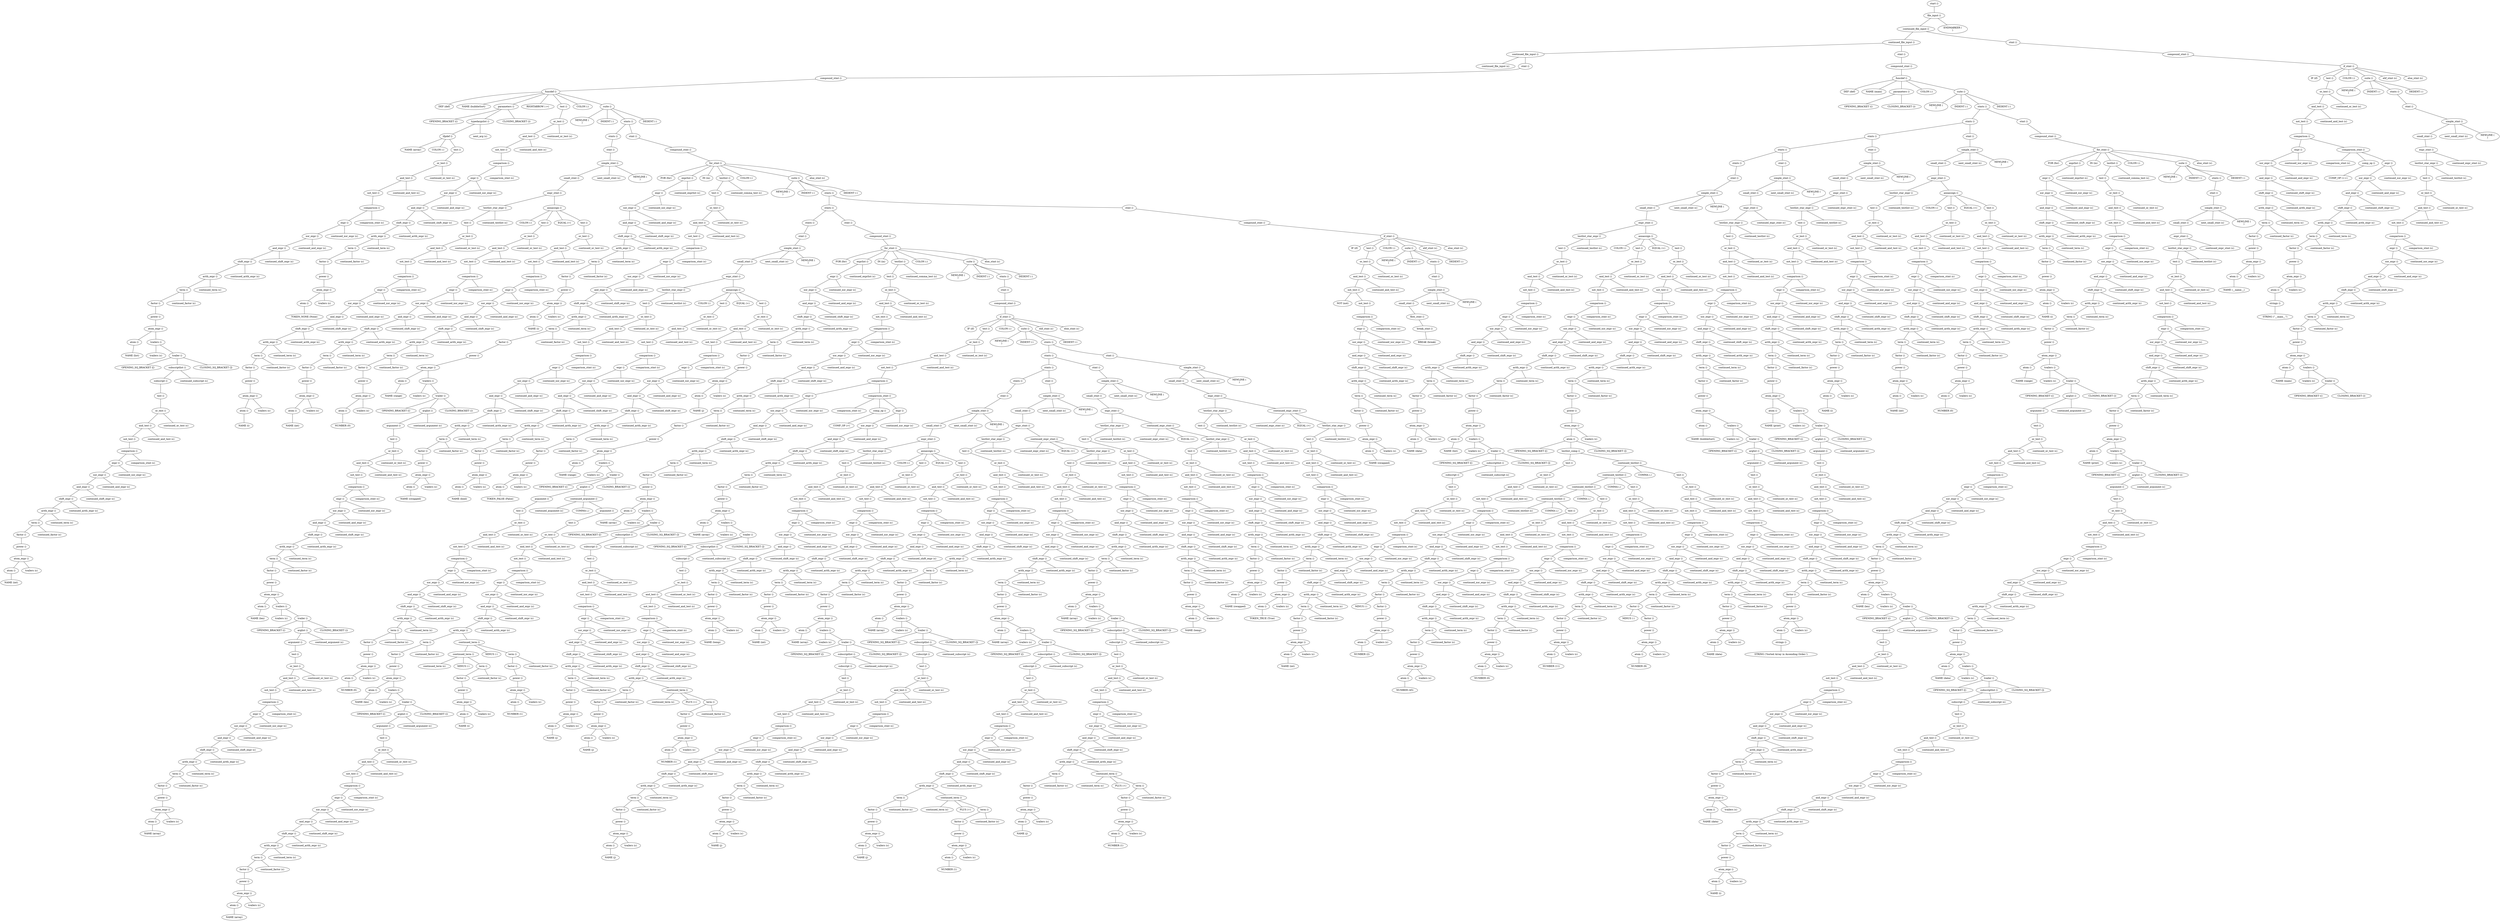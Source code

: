 Graph {
node1 [label="start ()"];
node2 [label="file_input ()"];
node3 [label="continued_file_input ()"];
node4 [label="continued_file_input ()"];
node5 [label="continued_file_input ()"];
node6 [label="continued_file_input (ε)"];
node7 [label="stmt ()"];
node8 [label="compound_stmt ()"];
node9 [label="funcdef ()"];
node10 [label="DEF (def)"];
node11 [label="NAME (bubbleSort)"];
node12 [label="parameters ()"];
node13 [label="OPENING_BRACKET (()"];
node14 [label="typedargslist ()"];
node15 [label="tfpdef ()"];
node16 [label="NAME (array)"];
node17 [label="COLON (:)"];
node18 [label="test ()"];
node19 [label="or_test ()"];
node20 [label="and_test ()"];
node21 [label="not_test ()"];
node22 [label="comparison ()"];
node23 [label="expr ()"];
node24 [label="xor_expr ()"];
node25 [label="and_expr ()"];
node26 [label="shift_expr ()"];
node27 [label="arith_expr ()"];
node28 [label="term ()"];
node29 [label="factor ()"];
node30 [label="power ()"];
node31 [label="atom_expr ()"];
node32 [label="atom ()"];
node33 [label="NAME (list)"];
node34 [label="trailers ()"];
node35 [label="trailers (ε)"];
node36 [label="trailer ()"];
node37 [label="OPENING_SQ_BRACKET ([)"];
node38 [label="subscriptlist ()"];
node39 [label="subscript ()"];
node40 [label="test ()"];
node41 [label="or_test ()"];
node42 [label="and_test ()"];
node43 [label="not_test ()"];
node44 [label="comparison ()"];
node45 [label="expr ()"];
node46 [label="xor_expr ()"];
node47 [label="and_expr ()"];
node48 [label="shift_expr ()"];
node49 [label="arith_expr ()"];
node50 [label="term ()"];
node51 [label="factor ()"];
node52 [label="power ()"];
node53 [label="atom_expr ()"];
node54 [label="atom ()"];
node55 [label="NAME (int)"];
node56 [label="trailers (ε)"];
node57 [label="continued_factor (ε)"];
node58 [label="continued_term (ε)"];
node59 [label="continued_arith_expr (ε)"];
node60 [label="continued_shift_expr (ε)"];
node61 [label="continued_and_expr (ε)"];
node62 [label="continued_xor_expr (ε)"];
node63 [label="comparison_stmt (ε)"];
node64 [label="continued_and_test (ε)"];
node65 [label="continued_or_test (ε)"];
node66 [label="continued_subscript (ε)"];
node67 [label="CLOSING_SQ_BRACKET (])"];
node68 [label="continued_factor (ε)"];
node69 [label="continued_term (ε)"];
node70 [label="continued_arith_expr (ε)"];
node71 [label="continued_shift_expr (ε)"];
node72 [label="continued_and_expr (ε)"];
node73 [label="continued_xor_expr (ε)"];
node74 [label="comparison_stmt (ε)"];
node75 [label="continued_and_test (ε)"];
node76 [label="continued_or_test (ε)"];
node77 [label="next_arg (ε)"];
node78 [label="CLOSING_BRACKET ())"];
node79 [label="RIGHTARROW (->)"];
node80 [label="test ()"];
node81 [label="or_test ()"];
node82 [label="and_test ()"];
node83 [label="not_test ()"];
node84 [label="comparison ()"];
node85 [label="expr ()"];
node86 [label="xor_expr ()"];
node87 [label="and_expr ()"];
node88 [label="shift_expr ()"];
node89 [label="arith_expr ()"];
node90 [label="term ()"];
node91 [label="factor ()"];
node92 [label="power ()"];
node93 [label="atom_expr ()"];
node94 [label="atom ()"];
node95 [label="TOKEN_NONE (None)"];
node96 [label="trailers (ε)"];
node97 [label="continued_factor (ε)"];
node98 [label="continued_term (ε)"];
node99 [label="continued_arith_expr (ε)"];
node100 [label="continued_shift_expr (ε)"];
node101 [label="continued_and_expr (ε)"];
node102 [label="continued_xor_expr (ε)"];
node103 [label="comparison_stmt (ε)"];
node104 [label="continued_and_test (ε)"];
node105 [label="continued_or_test (ε)"];
node106 [label="COLON (:)"];
node107 [label="suite ()"];
node108 [label="NEWLINE (
)"];
node109 [label="INDENT (-)"];
node110 [label="stmts ()"];
node111 [label="stmts ()"];
node112 [label="stmt ()"];
node113 [label="simple_stmt ()"];
node114 [label="small_stmt ()"];
node115 [label="expr_stmt ()"];
node116 [label="testlist_star_expr ()"];
node117 [label="test ()"];
node118 [label="or_test ()"];
node119 [label="and_test ()"];
node120 [label="not_test ()"];
node121 [label="comparison ()"];
node122 [label="expr ()"];
node123 [label="xor_expr ()"];
node124 [label="and_expr ()"];
node125 [label="shift_expr ()"];
node126 [label="arith_expr ()"];
node127 [label="term ()"];
node128 [label="factor ()"];
node129 [label="power ()"];
node130 [label="atom_expr ()"];
node131 [label="atom ()"];
node132 [label="NAME (i)"];
node133 [label="trailers (ε)"];
node134 [label="continued_factor (ε)"];
node135 [label="continued_term (ε)"];
node136 [label="continued_arith_expr (ε)"];
node137 [label="continued_shift_expr (ε)"];
node138 [label="continued_and_expr (ε)"];
node139 [label="continued_xor_expr (ε)"];
node140 [label="comparison_stmt (ε)"];
node141 [label="continued_and_test (ε)"];
node142 [label="continued_or_test (ε)"];
node143 [label="continued_testlist (ε)"];
node144 [label="annassign ()"];
node145 [label="COLON (:)"];
node146 [label="test ()"];
node147 [label="or_test ()"];
node148 [label="and_test ()"];
node149 [label="not_test ()"];
node150 [label="comparison ()"];
node151 [label="expr ()"];
node152 [label="xor_expr ()"];
node153 [label="and_expr ()"];
node154 [label="shift_expr ()"];
node155 [label="arith_expr ()"];
node156 [label="term ()"];
node157 [label="factor ()"];
node158 [label="power ()"];
node159 [label="atom_expr ()"];
node160 [label="atom ()"];
node161 [label="NAME (int)"];
node162 [label="trailers (ε)"];
node163 [label="continued_factor (ε)"];
node164 [label="continued_term (ε)"];
node165 [label="continued_arith_expr (ε)"];
node166 [label="continued_shift_expr (ε)"];
node167 [label="continued_and_expr (ε)"];
node168 [label="continued_xor_expr (ε)"];
node169 [label="comparison_stmt (ε)"];
node170 [label="continued_and_test (ε)"];
node171 [label="continued_or_test (ε)"];
node172 [label="EQUAL (=)"];
node173 [label="test ()"];
node174 [label="or_test ()"];
node175 [label="and_test ()"];
node176 [label="not_test ()"];
node177 [label="comparison ()"];
node178 [label="expr ()"];
node179 [label="xor_expr ()"];
node180 [label="and_expr ()"];
node181 [label="shift_expr ()"];
node182 [label="arith_expr ()"];
node183 [label="term ()"];
node184 [label="factor ()"];
node185 [label="power ()"];
node186 [label="atom_expr ()"];
node187 [label="atom ()"];
node188 [label="NUMBER (0)"];
node189 [label="trailers (ε)"];
node190 [label="continued_factor (ε)"];
node191 [label="continued_term (ε)"];
node192 [label="continued_arith_expr (ε)"];
node193 [label="continued_shift_expr (ε)"];
node194 [label="continued_and_expr (ε)"];
node195 [label="continued_xor_expr (ε)"];
node196 [label="comparison_stmt (ε)"];
node197 [label="continued_and_test (ε)"];
node198 [label="continued_or_test (ε)"];
node199 [label="next_small_stmt (ε)"];
node200 [label="NEWLINE (
)"];
node201 [label="stmt ()"];
node202 [label="compound_stmt ()"];
node203 [label="for_stmt ()"];
node204 [label="FOR (for)"];
node205 [label="exprlist ()"];
node206 [label="expr ()"];
node207 [label="xor_expr ()"];
node208 [label="and_expr ()"];
node209 [label="shift_expr ()"];
node210 [label="arith_expr ()"];
node211 [label="term ()"];
node212 [label="factor ()"];
node213 [label="power ()"];
node214 [label="atom_expr ()"];
node215 [label="atom ()"];
node216 [label="NAME (i)"];
node217 [label="trailers (ε)"];
node218 [label="continued_factor (ε)"];
node219 [label="continued_term (ε)"];
node220 [label="continued_arith_expr (ε)"];
node221 [label="continued_shift_expr (ε)"];
node222 [label="continued_and_expr (ε)"];
node223 [label="continued_xor_expr (ε)"];
node224 [label="continued_exprlist (ε)"];
node225 [label="IN (in)"];
node226 [label="testlist ()"];
node227 [label="test ()"];
node228 [label="or_test ()"];
node229 [label="and_test ()"];
node230 [label="not_test ()"];
node231 [label="comparison ()"];
node232 [label="expr ()"];
node233 [label="xor_expr ()"];
node234 [label="and_expr ()"];
node235 [label="shift_expr ()"];
node236 [label="arith_expr ()"];
node237 [label="term ()"];
node238 [label="factor ()"];
node239 [label="power ()"];
node240 [label="atom_expr ()"];
node241 [label="atom ()"];
node242 [label="NAME (range)"];
node243 [label="trailers ()"];
node244 [label="trailers (ε)"];
node245 [label="trailer ()"];
node246 [label="OPENING_BRACKET (()"];
node247 [label="arglist ()"];
node248 [label="argument ()"];
node249 [label="test ()"];
node250 [label="or_test ()"];
node251 [label="and_test ()"];
node252 [label="not_test ()"];
node253 [label="comparison ()"];
node254 [label="expr ()"];
node255 [label="xor_expr ()"];
node256 [label="and_expr ()"];
node257 [label="shift_expr ()"];
node258 [label="arith_expr ()"];
node259 [label="term ()"];
node260 [label="factor ()"];
node261 [label="power ()"];
node262 [label="atom_expr ()"];
node263 [label="atom ()"];
node264 [label="NAME (len)"];
node265 [label="trailers ()"];
node266 [label="trailers (ε)"];
node267 [label="trailer ()"];
node268 [label="OPENING_BRACKET (()"];
node269 [label="arglist ()"];
node270 [label="argument ()"];
node271 [label="test ()"];
node272 [label="or_test ()"];
node273 [label="and_test ()"];
node274 [label="not_test ()"];
node275 [label="comparison ()"];
node276 [label="expr ()"];
node277 [label="xor_expr ()"];
node278 [label="and_expr ()"];
node279 [label="shift_expr ()"];
node280 [label="arith_expr ()"];
node281 [label="term ()"];
node282 [label="factor ()"];
node283 [label="power ()"];
node284 [label="atom_expr ()"];
node285 [label="atom ()"];
node286 [label="NAME (array)"];
node287 [label="trailers (ε)"];
node288 [label="continued_factor (ε)"];
node289 [label="continued_term (ε)"];
node290 [label="continued_arith_expr (ε)"];
node291 [label="continued_shift_expr (ε)"];
node292 [label="continued_and_expr (ε)"];
node293 [label="continued_xor_expr (ε)"];
node294 [label="comparison_stmt (ε)"];
node295 [label="continued_and_test (ε)"];
node296 [label="continued_or_test (ε)"];
node297 [label="continued_argument (ε)"];
node298 [label="CLOSING_BRACKET ())"];
node299 [label="continued_factor (ε)"];
node300 [label="continued_term (ε)"];
node301 [label="continued_arith_expr (ε)"];
node302 [label="continued_shift_expr (ε)"];
node303 [label="continued_and_expr (ε)"];
node304 [label="continued_xor_expr (ε)"];
node305 [label="comparison_stmt (ε)"];
node306 [label="continued_and_test (ε)"];
node307 [label="continued_or_test (ε)"];
node308 [label="continued_argument (ε)"];
node309 [label="CLOSING_BRACKET ())"];
node310 [label="continued_factor (ε)"];
node311 [label="continued_term (ε)"];
node312 [label="continued_arith_expr (ε)"];
node313 [label="continued_shift_expr (ε)"];
node314 [label="continued_and_expr (ε)"];
node315 [label="continued_xor_expr (ε)"];
node316 [label="comparison_stmt (ε)"];
node317 [label="continued_and_test (ε)"];
node318 [label="continued_or_test (ε)"];
node319 [label="continued_comma_test (ε)"];
node320 [label="COLON (:)"];
node321 [label="suite ()"];
node322 [label="NEWLINE (
)"];
node323 [label="INDENT (-)"];
node324 [label="stmts ()"];
node325 [label="stmts ()"];
node326 [label="stmts ()"];
node327 [label="stmt ()"];
node328 [label="simple_stmt ()"];
node329 [label="small_stmt ()"];
node330 [label="expr_stmt ()"];
node331 [label="testlist_star_expr ()"];
node332 [label="test ()"];
node333 [label="or_test ()"];
node334 [label="and_test ()"];
node335 [label="not_test ()"];
node336 [label="comparison ()"];
node337 [label="expr ()"];
node338 [label="xor_expr ()"];
node339 [label="and_expr ()"];
node340 [label="shift_expr ()"];
node341 [label="arith_expr ()"];
node342 [label="term ()"];
node343 [label="factor ()"];
node344 [label="power ()"];
node345 [label="atom_expr ()"];
node346 [label="atom ()"];
node347 [label="NAME (swapped)"];
node348 [label="trailers (ε)"];
node349 [label="continued_factor (ε)"];
node350 [label="continued_term (ε)"];
node351 [label="continued_arith_expr (ε)"];
node352 [label="continued_shift_expr (ε)"];
node353 [label="continued_and_expr (ε)"];
node354 [label="continued_xor_expr (ε)"];
node355 [label="comparison_stmt (ε)"];
node356 [label="continued_and_test (ε)"];
node357 [label="continued_or_test (ε)"];
node358 [label="continued_testlist (ε)"];
node359 [label="annassign ()"];
node360 [label="COLON (:)"];
node361 [label="test ()"];
node362 [label="or_test ()"];
node363 [label="and_test ()"];
node364 [label="not_test ()"];
node365 [label="comparison ()"];
node366 [label="expr ()"];
node367 [label="xor_expr ()"];
node368 [label="and_expr ()"];
node369 [label="shift_expr ()"];
node370 [label="arith_expr ()"];
node371 [label="term ()"];
node372 [label="factor ()"];
node373 [label="power ()"];
node374 [label="atom_expr ()"];
node375 [label="atom ()"];
node376 [label="NAME (bool)"];
node377 [label="trailers (ε)"];
node378 [label="continued_factor (ε)"];
node379 [label="continued_term (ε)"];
node380 [label="continued_arith_expr (ε)"];
node381 [label="continued_shift_expr (ε)"];
node382 [label="continued_and_expr (ε)"];
node383 [label="continued_xor_expr (ε)"];
node384 [label="comparison_stmt (ε)"];
node385 [label="continued_and_test (ε)"];
node386 [label="continued_or_test (ε)"];
node387 [label="EQUAL (=)"];
node388 [label="test ()"];
node389 [label="or_test ()"];
node390 [label="and_test ()"];
node391 [label="not_test ()"];
node392 [label="comparison ()"];
node393 [label="expr ()"];
node394 [label="xor_expr ()"];
node395 [label="and_expr ()"];
node396 [label="shift_expr ()"];
node397 [label="arith_expr ()"];
node398 [label="term ()"];
node399 [label="factor ()"];
node400 [label="power ()"];
node401 [label="atom_expr ()"];
node402 [label="atom ()"];
node403 [label="TOKEN_FALSE (False)"];
node404 [label="trailers (ε)"];
node405 [label="continued_factor (ε)"];
node406 [label="continued_term (ε)"];
node407 [label="continued_arith_expr (ε)"];
node408 [label="continued_shift_expr (ε)"];
node409 [label="continued_and_expr (ε)"];
node410 [label="continued_xor_expr (ε)"];
node411 [label="comparison_stmt (ε)"];
node412 [label="continued_and_test (ε)"];
node413 [label="continued_or_test (ε)"];
node414 [label="next_small_stmt (ε)"];
node415 [label="NEWLINE (
)"];
node416 [label="stmt ()"];
node417 [label="compound_stmt ()"];
node418 [label="for_stmt ()"];
node419 [label="FOR (for)"];
node420 [label="exprlist ()"];
node421 [label="expr ()"];
node422 [label="xor_expr ()"];
node423 [label="and_expr ()"];
node424 [label="shift_expr ()"];
node425 [label="arith_expr ()"];
node426 [label="term ()"];
node427 [label="factor ()"];
node428 [label="power ()"];
node429 [label="atom_expr ()"];
node430 [label="atom ()"];
node431 [label="NAME (j)"];
node432 [label="trailers (ε)"];
node433 [label="continued_factor (ε)"];
node434 [label="continued_term (ε)"];
node435 [label="continued_arith_expr (ε)"];
node436 [label="continued_shift_expr (ε)"];
node437 [label="continued_and_expr (ε)"];
node438 [label="continued_xor_expr (ε)"];
node439 [label="continued_exprlist (ε)"];
node440 [label="IN (in)"];
node441 [label="testlist ()"];
node442 [label="test ()"];
node443 [label="or_test ()"];
node444 [label="and_test ()"];
node445 [label="not_test ()"];
node446 [label="comparison ()"];
node447 [label="expr ()"];
node448 [label="xor_expr ()"];
node449 [label="and_expr ()"];
node450 [label="shift_expr ()"];
node451 [label="arith_expr ()"];
node452 [label="term ()"];
node453 [label="factor ()"];
node454 [label="power ()"];
node455 [label="atom_expr ()"];
node456 [label="atom ()"];
node457 [label="NAME (range)"];
node458 [label="trailers ()"];
node459 [label="trailers (ε)"];
node460 [label="trailer ()"];
node461 [label="OPENING_BRACKET (()"];
node462 [label="arglist ()"];
node463 [label="argument ()"];
node464 [label="test ()"];
node465 [label="or_test ()"];
node466 [label="and_test ()"];
node467 [label="not_test ()"];
node468 [label="comparison ()"];
node469 [label="expr ()"];
node470 [label="xor_expr ()"];
node471 [label="and_expr ()"];
node472 [label="shift_expr ()"];
node473 [label="arith_expr ()"];
node474 [label="term ()"];
node475 [label="factor ()"];
node476 [label="power ()"];
node477 [label="atom_expr ()"];
node478 [label="atom ()"];
node479 [label="NUMBER (0)"];
node480 [label="trailers (ε)"];
node481 [label="continued_factor (ε)"];
node482 [label="continued_term (ε)"];
node483 [label="continued_arith_expr (ε)"];
node484 [label="continued_shift_expr (ε)"];
node485 [label="continued_and_expr (ε)"];
node486 [label="continued_xor_expr (ε)"];
node487 [label="comparison_stmt (ε)"];
node488 [label="continued_and_test (ε)"];
node489 [label="continued_or_test (ε)"];
node490 [label="continued_argument ()"];
node491 [label="continued_argument (ε)"];
node492 [label="COMMA (,)"];
node493 [label="argument ()"];
node494 [label="test ()"];
node495 [label="or_test ()"];
node496 [label="and_test ()"];
node497 [label="not_test ()"];
node498 [label="comparison ()"];
node499 [label="expr ()"];
node500 [label="xor_expr ()"];
node501 [label="and_expr ()"];
node502 [label="shift_expr ()"];
node503 [label="arith_expr ()"];
node504 [label="term ()"];
node505 [label="factor ()"];
node506 [label="power ()"];
node507 [label="atom_expr ()"];
node508 [label="atom ()"];
node509 [label="NAME (len)"];
node510 [label="trailers ()"];
node511 [label="trailers (ε)"];
node512 [label="trailer ()"];
node513 [label="OPENING_BRACKET (()"];
node514 [label="arglist ()"];
node515 [label="argument ()"];
node516 [label="test ()"];
node517 [label="or_test ()"];
node518 [label="and_test ()"];
node519 [label="not_test ()"];
node520 [label="comparison ()"];
node521 [label="expr ()"];
node522 [label="xor_expr ()"];
node523 [label="and_expr ()"];
node524 [label="shift_expr ()"];
node525 [label="arith_expr ()"];
node526 [label="term ()"];
node527 [label="factor ()"];
node528 [label="power ()"];
node529 [label="atom_expr ()"];
node530 [label="atom ()"];
node531 [label="NAME (array)"];
node532 [label="trailers (ε)"];
node533 [label="continued_factor (ε)"];
node534 [label="continued_term (ε)"];
node535 [label="continued_arith_expr (ε)"];
node536 [label="continued_shift_expr (ε)"];
node537 [label="continued_and_expr (ε)"];
node538 [label="continued_xor_expr (ε)"];
node539 [label="comparison_stmt (ε)"];
node540 [label="continued_and_test (ε)"];
node541 [label="continued_or_test (ε)"];
node542 [label="continued_argument (ε)"];
node543 [label="CLOSING_BRACKET ())"];
node544 [label="continued_factor (ε)"];
node545 [label="continued_term ()"];
node546 [label="continued_term ()"];
node547 [label="continued_term (ε)"];
node548 [label="MINUS (-)"];
node549 [label="term ()"];
node550 [label="factor ()"];
node551 [label="power ()"];
node552 [label="atom_expr ()"];
node553 [label="atom ()"];
node554 [label="NAME (i)"];
node555 [label="trailers (ε)"];
node556 [label="continued_factor (ε)"];
node557 [label="MINUS (-)"];
node558 [label="term ()"];
node559 [label="factor ()"];
node560 [label="power ()"];
node561 [label="atom_expr ()"];
node562 [label="atom ()"];
node563 [label="NUMBER (1)"];
node564 [label="trailers (ε)"];
node565 [label="continued_factor (ε)"];
node566 [label="continued_arith_expr (ε)"];
node567 [label="continued_shift_expr (ε)"];
node568 [label="continued_and_expr (ε)"];
node569 [label="continued_xor_expr (ε)"];
node570 [label="comparison_stmt (ε)"];
node571 [label="continued_and_test (ε)"];
node572 [label="continued_or_test (ε)"];
node573 [label="CLOSING_BRACKET ())"];
node574 [label="continued_factor (ε)"];
node575 [label="continued_term (ε)"];
node576 [label="continued_arith_expr (ε)"];
node577 [label="continued_shift_expr (ε)"];
node578 [label="continued_and_expr (ε)"];
node579 [label="continued_xor_expr (ε)"];
node580 [label="comparison_stmt (ε)"];
node581 [label="continued_and_test (ε)"];
node582 [label="continued_or_test (ε)"];
node583 [label="continued_comma_test (ε)"];
node584 [label="COLON (:)"];
node585 [label="suite ()"];
node586 [label="NEWLINE (
)"];
node587 [label="INDENT (-)"];
node588 [label="stmts ()"];
node589 [label="stmt ()"];
node590 [label="compound_stmt ()"];
node591 [label="if_stmt ()"];
node592 [label="IF (if)"];
node593 [label="test ()"];
node594 [label="or_test ()"];
node595 [label="and_test ()"];
node596 [label="not_test ()"];
node597 [label="comparison ()"];
node598 [label="expr ()"];
node599 [label="xor_expr ()"];
node600 [label="and_expr ()"];
node601 [label="shift_expr ()"];
node602 [label="arith_expr ()"];
node603 [label="term ()"];
node604 [label="factor ()"];
node605 [label="power ()"];
node606 [label="atom_expr ()"];
node607 [label="atom ()"];
node608 [label="NAME (array)"];
node609 [label="trailers ()"];
node610 [label="trailers (ε)"];
node611 [label="trailer ()"];
node612 [label="OPENING_SQ_BRACKET ([)"];
node613 [label="subscriptlist ()"];
node614 [label="subscript ()"];
node615 [label="test ()"];
node616 [label="or_test ()"];
node617 [label="and_test ()"];
node618 [label="not_test ()"];
node619 [label="comparison ()"];
node620 [label="expr ()"];
node621 [label="xor_expr ()"];
node622 [label="and_expr ()"];
node623 [label="shift_expr ()"];
node624 [label="arith_expr ()"];
node625 [label="term ()"];
node626 [label="factor ()"];
node627 [label="power ()"];
node628 [label="atom_expr ()"];
node629 [label="atom ()"];
node630 [label="NAME (j)"];
node631 [label="trailers (ε)"];
node632 [label="continued_factor (ε)"];
node633 [label="continued_term (ε)"];
node634 [label="continued_arith_expr (ε)"];
node635 [label="continued_shift_expr (ε)"];
node636 [label="continued_and_expr (ε)"];
node637 [label="continued_xor_expr (ε)"];
node638 [label="comparison_stmt (ε)"];
node639 [label="continued_and_test (ε)"];
node640 [label="continued_or_test (ε)"];
node641 [label="continued_subscript (ε)"];
node642 [label="CLOSING_SQ_BRACKET (])"];
node643 [label="continued_factor (ε)"];
node644 [label="continued_term (ε)"];
node645 [label="continued_arith_expr (ε)"];
node646 [label="continued_shift_expr (ε)"];
node647 [label="continued_and_expr (ε)"];
node648 [label="continued_xor_expr (ε)"];
node649 [label="comparison_stmt ()"];
node650 [label="comparison_stmt (ε)"];
node651 [label="comp_op ()"];
node652 [label="COMP_OP (>)"];
node653 [label="expr ()"];
node654 [label="xor_expr ()"];
node655 [label="and_expr ()"];
node656 [label="shift_expr ()"];
node657 [label="arith_expr ()"];
node658 [label="term ()"];
node659 [label="factor ()"];
node660 [label="power ()"];
node661 [label="atom_expr ()"];
node662 [label="atom ()"];
node663 [label="NAME (array)"];
node664 [label="trailers ()"];
node665 [label="trailers (ε)"];
node666 [label="trailer ()"];
node667 [label="OPENING_SQ_BRACKET ([)"];
node668 [label="subscriptlist ()"];
node669 [label="subscript ()"];
node670 [label="test ()"];
node671 [label="or_test ()"];
node672 [label="and_test ()"];
node673 [label="not_test ()"];
node674 [label="comparison ()"];
node675 [label="expr ()"];
node676 [label="xor_expr ()"];
node677 [label="and_expr ()"];
node678 [label="shift_expr ()"];
node679 [label="arith_expr ()"];
node680 [label="term ()"];
node681 [label="factor ()"];
node682 [label="power ()"];
node683 [label="atom_expr ()"];
node684 [label="atom ()"];
node685 [label="NAME (j)"];
node686 [label="trailers (ε)"];
node687 [label="continued_factor (ε)"];
node688 [label="continued_term ()"];
node689 [label="continued_term (ε)"];
node690 [label="PLUS (+)"];
node691 [label="term ()"];
node692 [label="factor ()"];
node693 [label="power ()"];
node694 [label="atom_expr ()"];
node695 [label="atom ()"];
node696 [label="NUMBER (1)"];
node697 [label="trailers (ε)"];
node698 [label="continued_factor (ε)"];
node699 [label="continued_arith_expr (ε)"];
node700 [label="continued_shift_expr (ε)"];
node701 [label="continued_and_expr (ε)"];
node702 [label="continued_xor_expr (ε)"];
node703 [label="comparison_stmt (ε)"];
node704 [label="continued_and_test (ε)"];
node705 [label="continued_or_test (ε)"];
node706 [label="continued_subscript (ε)"];
node707 [label="CLOSING_SQ_BRACKET (])"];
node708 [label="continued_factor (ε)"];
node709 [label="continued_term (ε)"];
node710 [label="continued_arith_expr (ε)"];
node711 [label="continued_shift_expr (ε)"];
node712 [label="continued_and_expr (ε)"];
node713 [label="continued_xor_expr (ε)"];
node714 [label="continued_and_test (ε)"];
node715 [label="continued_or_test (ε)"];
node716 [label="COLON (:)"];
node717 [label="suite ()"];
node718 [label="NEWLINE (
)"];
node719 [label="INDENT (-)"];
node720 [label="stmts ()"];
node721 [label="stmts ()"];
node722 [label="stmts ()"];
node723 [label="stmts ()"];
node724 [label="stmt ()"];
node725 [label="simple_stmt ()"];
node726 [label="small_stmt ()"];
node727 [label="expr_stmt ()"];
node728 [label="testlist_star_expr ()"];
node729 [label="test ()"];
node730 [label="or_test ()"];
node731 [label="and_test ()"];
node732 [label="not_test ()"];
node733 [label="comparison ()"];
node734 [label="expr ()"];
node735 [label="xor_expr ()"];
node736 [label="and_expr ()"];
node737 [label="shift_expr ()"];
node738 [label="arith_expr ()"];
node739 [label="term ()"];
node740 [label="factor ()"];
node741 [label="power ()"];
node742 [label="atom_expr ()"];
node743 [label="atom ()"];
node744 [label="NAME (temp)"];
node745 [label="trailers (ε)"];
node746 [label="continued_factor (ε)"];
node747 [label="continued_term (ε)"];
node748 [label="continued_arith_expr (ε)"];
node749 [label="continued_shift_expr (ε)"];
node750 [label="continued_and_expr (ε)"];
node751 [label="continued_xor_expr (ε)"];
node752 [label="comparison_stmt (ε)"];
node753 [label="continued_and_test (ε)"];
node754 [label="continued_or_test (ε)"];
node755 [label="continued_testlist (ε)"];
node756 [label="annassign ()"];
node757 [label="COLON (:)"];
node758 [label="test ()"];
node759 [label="or_test ()"];
node760 [label="and_test ()"];
node761 [label="not_test ()"];
node762 [label="comparison ()"];
node763 [label="expr ()"];
node764 [label="xor_expr ()"];
node765 [label="and_expr ()"];
node766 [label="shift_expr ()"];
node767 [label="arith_expr ()"];
node768 [label="term ()"];
node769 [label="factor ()"];
node770 [label="power ()"];
node771 [label="atom_expr ()"];
node772 [label="atom ()"];
node773 [label="NAME (int)"];
node774 [label="trailers (ε)"];
node775 [label="continued_factor (ε)"];
node776 [label="continued_term (ε)"];
node777 [label="continued_arith_expr (ε)"];
node778 [label="continued_shift_expr (ε)"];
node779 [label="continued_and_expr (ε)"];
node780 [label="continued_xor_expr (ε)"];
node781 [label="comparison_stmt (ε)"];
node782 [label="continued_and_test (ε)"];
node783 [label="continued_or_test (ε)"];
node784 [label="EQUAL (=)"];
node785 [label="test ()"];
node786 [label="or_test ()"];
node787 [label="and_test ()"];
node788 [label="not_test ()"];
node789 [label="comparison ()"];
node790 [label="expr ()"];
node791 [label="xor_expr ()"];
node792 [label="and_expr ()"];
node793 [label="shift_expr ()"];
node794 [label="arith_expr ()"];
node795 [label="term ()"];
node796 [label="factor ()"];
node797 [label="power ()"];
node798 [label="atom_expr ()"];
node799 [label="atom ()"];
node800 [label="NAME (array)"];
node801 [label="trailers ()"];
node802 [label="trailers (ε)"];
node803 [label="trailer ()"];
node804 [label="OPENING_SQ_BRACKET ([)"];
node805 [label="subscriptlist ()"];
node806 [label="subscript ()"];
node807 [label="test ()"];
node808 [label="or_test ()"];
node809 [label="and_test ()"];
node810 [label="not_test ()"];
node811 [label="comparison ()"];
node812 [label="expr ()"];
node813 [label="xor_expr ()"];
node814 [label="and_expr ()"];
node815 [label="shift_expr ()"];
node816 [label="arith_expr ()"];
node817 [label="term ()"];
node818 [label="factor ()"];
node819 [label="power ()"];
node820 [label="atom_expr ()"];
node821 [label="atom ()"];
node822 [label="NAME (j)"];
node823 [label="trailers (ε)"];
node824 [label="continued_factor (ε)"];
node825 [label="continued_term (ε)"];
node826 [label="continued_arith_expr (ε)"];
node827 [label="continued_shift_expr (ε)"];
node828 [label="continued_and_expr (ε)"];
node829 [label="continued_xor_expr (ε)"];
node830 [label="comparison_stmt (ε)"];
node831 [label="continued_and_test (ε)"];
node832 [label="continued_or_test (ε)"];
node833 [label="continued_subscript (ε)"];
node834 [label="CLOSING_SQ_BRACKET (])"];
node835 [label="continued_factor (ε)"];
node836 [label="continued_term (ε)"];
node837 [label="continued_arith_expr (ε)"];
node838 [label="continued_shift_expr (ε)"];
node839 [label="continued_and_expr (ε)"];
node840 [label="continued_xor_expr (ε)"];
node841 [label="comparison_stmt (ε)"];
node842 [label="continued_and_test (ε)"];
node843 [label="continued_or_test (ε)"];
node844 [label="next_small_stmt (ε)"];
node845 [label="NEWLINE (
)"];
node846 [label="stmt ()"];
node847 [label="simple_stmt ()"];
node848 [label="small_stmt ()"];
node849 [label="expr_stmt ()"];
node850 [label="testlist_star_expr ()"];
node851 [label="test ()"];
node852 [label="or_test ()"];
node853 [label="and_test ()"];
node854 [label="not_test ()"];
node855 [label="comparison ()"];
node856 [label="expr ()"];
node857 [label="xor_expr ()"];
node858 [label="and_expr ()"];
node859 [label="shift_expr ()"];
node860 [label="arith_expr ()"];
node861 [label="term ()"];
node862 [label="factor ()"];
node863 [label="power ()"];
node864 [label="atom_expr ()"];
node865 [label="atom ()"];
node866 [label="NAME (array)"];
node867 [label="trailers ()"];
node868 [label="trailers (ε)"];
node869 [label="trailer ()"];
node870 [label="OPENING_SQ_BRACKET ([)"];
node871 [label="subscriptlist ()"];
node872 [label="subscript ()"];
node873 [label="test ()"];
node874 [label="or_test ()"];
node875 [label="and_test ()"];
node876 [label="not_test ()"];
node877 [label="comparison ()"];
node878 [label="expr ()"];
node879 [label="xor_expr ()"];
node880 [label="and_expr ()"];
node881 [label="shift_expr ()"];
node882 [label="arith_expr ()"];
node883 [label="term ()"];
node884 [label="factor ()"];
node885 [label="power ()"];
node886 [label="atom_expr ()"];
node887 [label="atom ()"];
node888 [label="NAME (j)"];
node889 [label="trailers (ε)"];
node890 [label="continued_factor (ε)"];
node891 [label="continued_term (ε)"];
node892 [label="continued_arith_expr (ε)"];
node893 [label="continued_shift_expr (ε)"];
node894 [label="continued_and_expr (ε)"];
node895 [label="continued_xor_expr (ε)"];
node896 [label="comparison_stmt (ε)"];
node897 [label="continued_and_test (ε)"];
node898 [label="continued_or_test (ε)"];
node899 [label="continued_subscript (ε)"];
node900 [label="CLOSING_SQ_BRACKET (])"];
node901 [label="continued_factor (ε)"];
node902 [label="continued_term (ε)"];
node903 [label="continued_arith_expr (ε)"];
node904 [label="continued_shift_expr (ε)"];
node905 [label="continued_and_expr (ε)"];
node906 [label="continued_xor_expr (ε)"];
node907 [label="comparison_stmt (ε)"];
node908 [label="continued_and_test (ε)"];
node909 [label="continued_or_test (ε)"];
node910 [label="continued_testlist (ε)"];
node911 [label="continued_expr_stmt ()"];
node912 [label="continued_expr_stmt (ε)"];
node913 [label="EQUAL (=)"];
node914 [label="testlist_star_expr ()"];
node915 [label="test ()"];
node916 [label="or_test ()"];
node917 [label="and_test ()"];
node918 [label="not_test ()"];
node919 [label="comparison ()"];
node920 [label="expr ()"];
node921 [label="xor_expr ()"];
node922 [label="and_expr ()"];
node923 [label="shift_expr ()"];
node924 [label="arith_expr ()"];
node925 [label="term ()"];
node926 [label="factor ()"];
node927 [label="power ()"];
node928 [label="atom_expr ()"];
node929 [label="atom ()"];
node930 [label="NAME (array)"];
node931 [label="trailers ()"];
node932 [label="trailers (ε)"];
node933 [label="trailer ()"];
node934 [label="OPENING_SQ_BRACKET ([)"];
node935 [label="subscriptlist ()"];
node936 [label="subscript ()"];
node937 [label="test ()"];
node938 [label="or_test ()"];
node939 [label="and_test ()"];
node940 [label="not_test ()"];
node941 [label="comparison ()"];
node942 [label="expr ()"];
node943 [label="xor_expr ()"];
node944 [label="and_expr ()"];
node945 [label="shift_expr ()"];
node946 [label="arith_expr ()"];
node947 [label="term ()"];
node948 [label="factor ()"];
node949 [label="power ()"];
node950 [label="atom_expr ()"];
node951 [label="atom ()"];
node952 [label="NAME (j)"];
node953 [label="trailers (ε)"];
node954 [label="continued_factor (ε)"];
node955 [label="continued_term ()"];
node956 [label="continued_term (ε)"];
node957 [label="PLUS (+)"];
node958 [label="term ()"];
node959 [label="factor ()"];
node960 [label="power ()"];
node961 [label="atom_expr ()"];
node962 [label="atom ()"];
node963 [label="NUMBER (1)"];
node964 [label="trailers (ε)"];
node965 [label="continued_factor (ε)"];
node966 [label="continued_arith_expr (ε)"];
node967 [label="continued_shift_expr (ε)"];
node968 [label="continued_and_expr (ε)"];
node969 [label="continued_xor_expr (ε)"];
node970 [label="comparison_stmt (ε)"];
node971 [label="continued_and_test (ε)"];
node972 [label="continued_or_test (ε)"];
node973 [label="continued_subscript (ε)"];
node974 [label="CLOSING_SQ_BRACKET (])"];
node975 [label="continued_factor (ε)"];
node976 [label="continued_term (ε)"];
node977 [label="continued_arith_expr (ε)"];
node978 [label="continued_shift_expr (ε)"];
node979 [label="continued_and_expr (ε)"];
node980 [label="continued_xor_expr (ε)"];
node981 [label="comparison_stmt (ε)"];
node982 [label="continued_and_test (ε)"];
node983 [label="continued_or_test (ε)"];
node984 [label="continued_testlist (ε)"];
node985 [label="next_small_stmt (ε)"];
node986 [label="NEWLINE (
)"];
node987 [label="stmt ()"];
node988 [label="simple_stmt ()"];
node989 [label="small_stmt ()"];
node990 [label="expr_stmt ()"];
node991 [label="testlist_star_expr ()"];
node992 [label="test ()"];
node993 [label="or_test ()"];
node994 [label="and_test ()"];
node995 [label="not_test ()"];
node996 [label="comparison ()"];
node997 [label="expr ()"];
node998 [label="xor_expr ()"];
node999 [label="and_expr ()"];
node1000 [label="shift_expr ()"];
node1001 [label="arith_expr ()"];
node1002 [label="term ()"];
node1003 [label="factor ()"];
node1004 [label="power ()"];
node1005 [label="atom_expr ()"];
node1006 [label="atom ()"];
node1007 [label="NAME (array)"];
node1008 [label="trailers ()"];
node1009 [label="trailers (ε)"];
node1010 [label="trailer ()"];
node1011 [label="OPENING_SQ_BRACKET ([)"];
node1012 [label="subscriptlist ()"];
node1013 [label="subscript ()"];
node1014 [label="test ()"];
node1015 [label="or_test ()"];
node1016 [label="and_test ()"];
node1017 [label="not_test ()"];
node1018 [label="comparison ()"];
node1019 [label="expr ()"];
node1020 [label="xor_expr ()"];
node1021 [label="and_expr ()"];
node1022 [label="shift_expr ()"];
node1023 [label="arith_expr ()"];
node1024 [label="term ()"];
node1025 [label="factor ()"];
node1026 [label="power ()"];
node1027 [label="atom_expr ()"];
node1028 [label="atom ()"];
node1029 [label="NAME (j)"];
node1030 [label="trailers (ε)"];
node1031 [label="continued_factor (ε)"];
node1032 [label="continued_term ()"];
node1033 [label="continued_term (ε)"];
node1034 [label="PLUS (+)"];
node1035 [label="term ()"];
node1036 [label="factor ()"];
node1037 [label="power ()"];
node1038 [label="atom_expr ()"];
node1039 [label="atom ()"];
node1040 [label="NUMBER (1)"];
node1041 [label="trailers (ε)"];
node1042 [label="continued_factor (ε)"];
node1043 [label="continued_arith_expr (ε)"];
node1044 [label="continued_shift_expr (ε)"];
node1045 [label="continued_and_expr (ε)"];
node1046 [label="continued_xor_expr (ε)"];
node1047 [label="comparison_stmt (ε)"];
node1048 [label="continued_and_test (ε)"];
node1049 [label="continued_or_test (ε)"];
node1050 [label="continued_subscript (ε)"];
node1051 [label="CLOSING_SQ_BRACKET (])"];
node1052 [label="continued_factor (ε)"];
node1053 [label="continued_term (ε)"];
node1054 [label="continued_arith_expr (ε)"];
node1055 [label="continued_shift_expr (ε)"];
node1056 [label="continued_and_expr (ε)"];
node1057 [label="continued_xor_expr (ε)"];
node1058 [label="comparison_stmt (ε)"];
node1059 [label="continued_and_test (ε)"];
node1060 [label="continued_or_test (ε)"];
node1061 [label="continued_testlist (ε)"];
node1062 [label="continued_expr_stmt ()"];
node1063 [label="continued_expr_stmt (ε)"];
node1064 [label="EQUAL (=)"];
node1065 [label="testlist_star_expr ()"];
node1066 [label="test ()"];
node1067 [label="or_test ()"];
node1068 [label="and_test ()"];
node1069 [label="not_test ()"];
node1070 [label="comparison ()"];
node1071 [label="expr ()"];
node1072 [label="xor_expr ()"];
node1073 [label="and_expr ()"];
node1074 [label="shift_expr ()"];
node1075 [label="arith_expr ()"];
node1076 [label="term ()"];
node1077 [label="factor ()"];
node1078 [label="power ()"];
node1079 [label="atom_expr ()"];
node1080 [label="atom ()"];
node1081 [label="NAME (temp)"];
node1082 [label="trailers (ε)"];
node1083 [label="continued_factor (ε)"];
node1084 [label="continued_term (ε)"];
node1085 [label="continued_arith_expr (ε)"];
node1086 [label="continued_shift_expr (ε)"];
node1087 [label="continued_and_expr (ε)"];
node1088 [label="continued_xor_expr (ε)"];
node1089 [label="comparison_stmt (ε)"];
node1090 [label="continued_and_test (ε)"];
node1091 [label="continued_or_test (ε)"];
node1092 [label="continued_testlist (ε)"];
node1093 [label="next_small_stmt (ε)"];
node1094 [label="NEWLINE (
)"];
node1095 [label="stmt ()"];
node1096 [label="simple_stmt ()"];
node1097 [label="small_stmt ()"];
node1098 [label="expr_stmt ()"];
node1099 [label="testlist_star_expr ()"];
node1100 [label="test ()"];
node1101 [label="or_test ()"];
node1102 [label="and_test ()"];
node1103 [label="not_test ()"];
node1104 [label="comparison ()"];
node1105 [label="expr ()"];
node1106 [label="xor_expr ()"];
node1107 [label="and_expr ()"];
node1108 [label="shift_expr ()"];
node1109 [label="arith_expr ()"];
node1110 [label="term ()"];
node1111 [label="factor ()"];
node1112 [label="power ()"];
node1113 [label="atom_expr ()"];
node1114 [label="atom ()"];
node1115 [label="NAME (swapped)"];
node1116 [label="trailers (ε)"];
node1117 [label="continued_factor (ε)"];
node1118 [label="continued_term (ε)"];
node1119 [label="continued_arith_expr (ε)"];
node1120 [label="continued_shift_expr (ε)"];
node1121 [label="continued_and_expr (ε)"];
node1122 [label="continued_xor_expr (ε)"];
node1123 [label="comparison_stmt (ε)"];
node1124 [label="continued_and_test (ε)"];
node1125 [label="continued_or_test (ε)"];
node1126 [label="continued_testlist (ε)"];
node1127 [label="continued_expr_stmt ()"];
node1128 [label="continued_expr_stmt (ε)"];
node1129 [label="EQUAL (=)"];
node1130 [label="testlist_star_expr ()"];
node1131 [label="test ()"];
node1132 [label="or_test ()"];
node1133 [label="and_test ()"];
node1134 [label="not_test ()"];
node1135 [label="comparison ()"];
node1136 [label="expr ()"];
node1137 [label="xor_expr ()"];
node1138 [label="and_expr ()"];
node1139 [label="shift_expr ()"];
node1140 [label="arith_expr ()"];
node1141 [label="term ()"];
node1142 [label="factor ()"];
node1143 [label="power ()"];
node1144 [label="atom_expr ()"];
node1145 [label="atom ()"];
node1146 [label="TOKEN_TRUE (True)"];
node1147 [label="trailers (ε)"];
node1148 [label="continued_factor (ε)"];
node1149 [label="continued_term (ε)"];
node1150 [label="continued_arith_expr (ε)"];
node1151 [label="continued_shift_expr (ε)"];
node1152 [label="continued_and_expr (ε)"];
node1153 [label="continued_xor_expr (ε)"];
node1154 [label="comparison_stmt (ε)"];
node1155 [label="continued_and_test (ε)"];
node1156 [label="continued_or_test (ε)"];
node1157 [label="continued_testlist (ε)"];
node1158 [label="next_small_stmt (ε)"];
node1159 [label="NEWLINE (
)"];
node1160 [label="DEDENT (-)"];
node1161 [label="elif_stmt (ε)"];
node1162 [label="else_stmt (ε)"];
node1163 [label="DEDENT (-)"];
node1164 [label="else_stmt (ε)"];
node1165 [label="stmt ()"];
node1166 [label="compound_stmt ()"];
node1167 [label="if_stmt ()"];
node1168 [label="IF (if)"];
node1169 [label="test ()"];
node1170 [label="or_test ()"];
node1171 [label="and_test ()"];
node1172 [label="not_test ()"];
node1173 [label="NOT (not)"];
node1174 [label="not_test ()"];
node1175 [label="comparison ()"];
node1176 [label="expr ()"];
node1177 [label="xor_expr ()"];
node1178 [label="and_expr ()"];
node1179 [label="shift_expr ()"];
node1180 [label="arith_expr ()"];
node1181 [label="term ()"];
node1182 [label="factor ()"];
node1183 [label="power ()"];
node1184 [label="atom_expr ()"];
node1185 [label="atom ()"];
node1186 [label="NAME (swapped)"];
node1187 [label="trailers (ε)"];
node1188 [label="continued_factor (ε)"];
node1189 [label="continued_term (ε)"];
node1190 [label="continued_arith_expr (ε)"];
node1191 [label="continued_shift_expr (ε)"];
node1192 [label="continued_and_expr (ε)"];
node1193 [label="continued_xor_expr (ε)"];
node1194 [label="comparison_stmt (ε)"];
node1195 [label="continued_and_test (ε)"];
node1196 [label="continued_or_test (ε)"];
node1197 [label="COLON (:)"];
node1198 [label="suite ()"];
node1199 [label="NEWLINE (
)"];
node1200 [label="INDENT (-)"];
node1201 [label="stmts ()"];
node1202 [label="stmt ()"];
node1203 [label="simple_stmt ()"];
node1204 [label="small_stmt ()"];
node1205 [label="flow_stmt ()"];
node1206 [label="break_stmt ()"];
node1207 [label="BREAK (break)"];
node1208 [label="next_small_stmt (ε)"];
node1209 [label="NEWLINE (
)"];
node1210 [label="DEDENT (-)"];
node1211 [label="elif_stmt (ε)"];
node1212 [label="else_stmt (ε)"];
node1213 [label="DEDENT (-)"];
node1214 [label="else_stmt (ε)"];
node1215 [label="DEDENT (-)"];
node1216 [label="stmt ()"];
node1217 [label="compound_stmt ()"];
node1218 [label="funcdef ()"];
node1219 [label="DEF (def)"];
node1220 [label="NAME (main)"];
node1221 [label="parameters ()"];
node1222 [label="OPENING_BRACKET (()"];
node1223 [label="CLOSING_BRACKET ())"];
node1224 [label="COLON (:)"];
node1225 [label="suite ()"];
node1226 [label="NEWLINE (
)"];
node1227 [label="INDENT (-)"];
node1228 [label="stmts ()"];
node1229 [label="stmts ()"];
node1230 [label="stmts ()"];
node1231 [label="stmts ()"];
node1232 [label="stmts ()"];
node1233 [label="stmt ()"];
node1234 [label="simple_stmt ()"];
node1235 [label="small_stmt ()"];
node1236 [label="expr_stmt ()"];
node1237 [label="testlist_star_expr ()"];
node1238 [label="test ()"];
node1239 [label="or_test ()"];
node1240 [label="and_test ()"];
node1241 [label="not_test ()"];
node1242 [label="comparison ()"];
node1243 [label="expr ()"];
node1244 [label="xor_expr ()"];
node1245 [label="and_expr ()"];
node1246 [label="shift_expr ()"];
node1247 [label="arith_expr ()"];
node1248 [label="term ()"];
node1249 [label="factor ()"];
node1250 [label="power ()"];
node1251 [label="atom_expr ()"];
node1252 [label="atom ()"];
node1253 [label="NAME (data)"];
node1254 [label="trailers (ε)"];
node1255 [label="continued_factor (ε)"];
node1256 [label="continued_term (ε)"];
node1257 [label="continued_arith_expr (ε)"];
node1258 [label="continued_shift_expr (ε)"];
node1259 [label="continued_and_expr (ε)"];
node1260 [label="continued_xor_expr (ε)"];
node1261 [label="comparison_stmt (ε)"];
node1262 [label="continued_and_test (ε)"];
node1263 [label="continued_or_test (ε)"];
node1264 [label="continued_testlist (ε)"];
node1265 [label="annassign ()"];
node1266 [label="COLON (:)"];
node1267 [label="test ()"];
node1268 [label="or_test ()"];
node1269 [label="and_test ()"];
node1270 [label="not_test ()"];
node1271 [label="comparison ()"];
node1272 [label="expr ()"];
node1273 [label="xor_expr ()"];
node1274 [label="and_expr ()"];
node1275 [label="shift_expr ()"];
node1276 [label="arith_expr ()"];
node1277 [label="term ()"];
node1278 [label="factor ()"];
node1279 [label="power ()"];
node1280 [label="atom_expr ()"];
node1281 [label="atom ()"];
node1282 [label="NAME (list)"];
node1283 [label="trailers ()"];
node1284 [label="trailers (ε)"];
node1285 [label="trailer ()"];
node1286 [label="OPENING_SQ_BRACKET ([)"];
node1287 [label="subscriptlist ()"];
node1288 [label="subscript ()"];
node1289 [label="test ()"];
node1290 [label="or_test ()"];
node1291 [label="and_test ()"];
node1292 [label="not_test ()"];
node1293 [label="comparison ()"];
node1294 [label="expr ()"];
node1295 [label="xor_expr ()"];
node1296 [label="and_expr ()"];
node1297 [label="shift_expr ()"];
node1298 [label="arith_expr ()"];
node1299 [label="term ()"];
node1300 [label="factor ()"];
node1301 [label="power ()"];
node1302 [label="atom_expr ()"];
node1303 [label="atom ()"];
node1304 [label="NAME (int)"];
node1305 [label="trailers (ε)"];
node1306 [label="continued_factor (ε)"];
node1307 [label="continued_term (ε)"];
node1308 [label="continued_arith_expr (ε)"];
node1309 [label="continued_shift_expr (ε)"];
node1310 [label="continued_and_expr (ε)"];
node1311 [label="continued_xor_expr (ε)"];
node1312 [label="comparison_stmt (ε)"];
node1313 [label="continued_and_test (ε)"];
node1314 [label="continued_or_test (ε)"];
node1315 [label="continued_subscript (ε)"];
node1316 [label="CLOSING_SQ_BRACKET (])"];
node1317 [label="continued_factor (ε)"];
node1318 [label="continued_term (ε)"];
node1319 [label="continued_arith_expr (ε)"];
node1320 [label="continued_shift_expr (ε)"];
node1321 [label="continued_and_expr (ε)"];
node1322 [label="continued_xor_expr (ε)"];
node1323 [label="comparison_stmt (ε)"];
node1324 [label="continued_and_test (ε)"];
node1325 [label="continued_or_test (ε)"];
node1326 [label="EQUAL (=)"];
node1327 [label="test ()"];
node1328 [label="or_test ()"];
node1329 [label="and_test ()"];
node1330 [label="not_test ()"];
node1331 [label="comparison ()"];
node1332 [label="expr ()"];
node1333 [label="xor_expr ()"];
node1334 [label="and_expr ()"];
node1335 [label="shift_expr ()"];
node1336 [label="arith_expr ()"];
node1337 [label="term ()"];
node1338 [label="factor ()"];
node1339 [label="power ()"];
node1340 [label="atom_expr ()"];
node1341 [label="atom ()"];
node1342 [label="OPENING_SQ_BRACKET ([)"];
node1343 [label="testlist_comp ()"];
node1344 [label="test ()"];
node1345 [label="or_test ()"];
node1346 [label="and_test ()"];
node1347 [label="not_test ()"];
node1348 [label="comparison ()"];
node1349 [label="expr ()"];
node1350 [label="xor_expr ()"];
node1351 [label="and_expr ()"];
node1352 [label="shift_expr ()"];
node1353 [label="arith_expr ()"];
node1354 [label="term ()"];
node1355 [label="factor ()"];
node1356 [label="MINUS (-)"];
node1357 [label="factor ()"];
node1358 [label="power ()"];
node1359 [label="atom_expr ()"];
node1360 [label="atom ()"];
node1361 [label="NUMBER (2)"];
node1362 [label="trailers (ε)"];
node1363 [label="continued_factor (ε)"];
node1364 [label="continued_term (ε)"];
node1365 [label="continued_arith_expr (ε)"];
node1366 [label="continued_shift_expr (ε)"];
node1367 [label="continued_and_expr (ε)"];
node1368 [label="continued_xor_expr (ε)"];
node1369 [label="comparison_stmt (ε)"];
node1370 [label="continued_and_test (ε)"];
node1371 [label="continued_or_test (ε)"];
node1372 [label="continued_testlist ()"];
node1373 [label="continued_testlist ()"];
node1374 [label="continued_testlist ()"];
node1375 [label="continued_testlist ()"];
node1376 [label="continued_testlist (ε)"];
node1377 [label="COMMA (,)"];
node1378 [label="test ()"];
node1379 [label="or_test ()"];
node1380 [label="and_test ()"];
node1381 [label="not_test ()"];
node1382 [label="comparison ()"];
node1383 [label="expr ()"];
node1384 [label="xor_expr ()"];
node1385 [label="and_expr ()"];
node1386 [label="shift_expr ()"];
node1387 [label="arith_expr ()"];
node1388 [label="term ()"];
node1389 [label="factor ()"];
node1390 [label="power ()"];
node1391 [label="atom_expr ()"];
node1392 [label="atom ()"];
node1393 [label="NUMBER (45)"];
node1394 [label="trailers (ε)"];
node1395 [label="continued_factor (ε)"];
node1396 [label="continued_term (ε)"];
node1397 [label="continued_arith_expr (ε)"];
node1398 [label="continued_shift_expr (ε)"];
node1399 [label="continued_and_expr (ε)"];
node1400 [label="continued_xor_expr (ε)"];
node1401 [label="comparison_stmt (ε)"];
node1402 [label="continued_and_test (ε)"];
node1403 [label="continued_or_test (ε)"];
node1404 [label="COMMA (,)"];
node1405 [label="test ()"];
node1406 [label="or_test ()"];
node1407 [label="and_test ()"];
node1408 [label="not_test ()"];
node1409 [label="comparison ()"];
node1410 [label="expr ()"];
node1411 [label="xor_expr ()"];
node1412 [label="and_expr ()"];
node1413 [label="shift_expr ()"];
node1414 [label="arith_expr ()"];
node1415 [label="term ()"];
node1416 [label="factor ()"];
node1417 [label="power ()"];
node1418 [label="atom_expr ()"];
node1419 [label="atom ()"];
node1420 [label="NUMBER (0)"];
node1421 [label="trailers (ε)"];
node1422 [label="continued_factor (ε)"];
node1423 [label="continued_term (ε)"];
node1424 [label="continued_arith_expr (ε)"];
node1425 [label="continued_shift_expr (ε)"];
node1426 [label="continued_and_expr (ε)"];
node1427 [label="continued_xor_expr (ε)"];
node1428 [label="comparison_stmt (ε)"];
node1429 [label="continued_and_test (ε)"];
node1430 [label="continued_or_test (ε)"];
node1431 [label="COMMA (,)"];
node1432 [label="test ()"];
node1433 [label="or_test ()"];
node1434 [label="and_test ()"];
node1435 [label="not_test ()"];
node1436 [label="comparison ()"];
node1437 [label="expr ()"];
node1438 [label="xor_expr ()"];
node1439 [label="and_expr ()"];
node1440 [label="shift_expr ()"];
node1441 [label="arith_expr ()"];
node1442 [label="term ()"];
node1443 [label="factor ()"];
node1444 [label="power ()"];
node1445 [label="atom_expr ()"];
node1446 [label="atom ()"];
node1447 [label="NUMBER (11)"];
node1448 [label="trailers (ε)"];
node1449 [label="continued_factor (ε)"];
node1450 [label="continued_term (ε)"];
node1451 [label="continued_arith_expr (ε)"];
node1452 [label="continued_shift_expr (ε)"];
node1453 [label="continued_and_expr (ε)"];
node1454 [label="continued_xor_expr (ε)"];
node1455 [label="comparison_stmt (ε)"];
node1456 [label="continued_and_test (ε)"];
node1457 [label="continued_or_test (ε)"];
node1458 [label="COMMA (,)"];
node1459 [label="test ()"];
node1460 [label="or_test ()"];
node1461 [label="and_test ()"];
node1462 [label="not_test ()"];
node1463 [label="comparison ()"];
node1464 [label="expr ()"];
node1465 [label="xor_expr ()"];
node1466 [label="and_expr ()"];
node1467 [label="shift_expr ()"];
node1468 [label="arith_expr ()"];
node1469 [label="term ()"];
node1470 [label="factor ()"];
node1471 [label="MINUS (-)"];
node1472 [label="factor ()"];
node1473 [label="power ()"];
node1474 [label="atom_expr ()"];
node1475 [label="atom ()"];
node1476 [label="NUMBER (9)"];
node1477 [label="trailers (ε)"];
node1478 [label="continued_factor (ε)"];
node1479 [label="continued_term (ε)"];
node1480 [label="continued_arith_expr (ε)"];
node1481 [label="continued_shift_expr (ε)"];
node1482 [label="continued_and_expr (ε)"];
node1483 [label="continued_xor_expr (ε)"];
node1484 [label="comparison_stmt (ε)"];
node1485 [label="continued_and_test (ε)"];
node1486 [label="continued_or_test (ε)"];
node1487 [label="CLOSING_SQ_BRACKET (])"];
node1488 [label="trailers (ε)"];
node1489 [label="continued_factor (ε)"];
node1490 [label="continued_term (ε)"];
node1491 [label="continued_arith_expr (ε)"];
node1492 [label="continued_shift_expr (ε)"];
node1493 [label="continued_and_expr (ε)"];
node1494 [label="continued_xor_expr (ε)"];
node1495 [label="comparison_stmt (ε)"];
node1496 [label="continued_and_test (ε)"];
node1497 [label="continued_or_test (ε)"];
node1498 [label="next_small_stmt (ε)"];
node1499 [label="NEWLINE (
)"];
node1500 [label="stmt ()"];
node1501 [label="simple_stmt ()"];
node1502 [label="small_stmt ()"];
node1503 [label="expr_stmt ()"];
node1504 [label="testlist_star_expr ()"];
node1505 [label="test ()"];
node1506 [label="or_test ()"];
node1507 [label="and_test ()"];
node1508 [label="not_test ()"];
node1509 [label="comparison ()"];
node1510 [label="expr ()"];
node1511 [label="xor_expr ()"];
node1512 [label="and_expr ()"];
node1513 [label="shift_expr ()"];
node1514 [label="arith_expr ()"];
node1515 [label="term ()"];
node1516 [label="factor ()"];
node1517 [label="power ()"];
node1518 [label="atom_expr ()"];
node1519 [label="atom ()"];
node1520 [label="NAME (bubbleSort)"];
node1521 [label="trailers ()"];
node1522 [label="trailers (ε)"];
node1523 [label="trailer ()"];
node1524 [label="OPENING_BRACKET (()"];
node1525 [label="arglist ()"];
node1526 [label="argument ()"];
node1527 [label="test ()"];
node1528 [label="or_test ()"];
node1529 [label="and_test ()"];
node1530 [label="not_test ()"];
node1531 [label="comparison ()"];
node1532 [label="expr ()"];
node1533 [label="xor_expr ()"];
node1534 [label="and_expr ()"];
node1535 [label="shift_expr ()"];
node1536 [label="arith_expr ()"];
node1537 [label="term ()"];
node1538 [label="factor ()"];
node1539 [label="power ()"];
node1540 [label="atom_expr ()"];
node1541 [label="atom ()"];
node1542 [label="NAME (data)"];
node1543 [label="trailers (ε)"];
node1544 [label="continued_factor (ε)"];
node1545 [label="continued_term (ε)"];
node1546 [label="continued_arith_expr (ε)"];
node1547 [label="continued_shift_expr (ε)"];
node1548 [label="continued_and_expr (ε)"];
node1549 [label="continued_xor_expr (ε)"];
node1550 [label="comparison_stmt (ε)"];
node1551 [label="continued_and_test (ε)"];
node1552 [label="continued_or_test (ε)"];
node1553 [label="continued_argument (ε)"];
node1554 [label="CLOSING_BRACKET ())"];
node1555 [label="continued_factor (ε)"];
node1556 [label="continued_term (ε)"];
node1557 [label="continued_arith_expr (ε)"];
node1558 [label="continued_shift_expr (ε)"];
node1559 [label="continued_and_expr (ε)"];
node1560 [label="continued_xor_expr (ε)"];
node1561 [label="comparison_stmt (ε)"];
node1562 [label="continued_and_test (ε)"];
node1563 [label="continued_or_test (ε)"];
node1564 [label="continued_testlist (ε)"];
node1565 [label="continued_expr_stmt (ε)"];
node1566 [label="next_small_stmt (ε)"];
node1567 [label="NEWLINE (
)"];
node1568 [label="stmt ()"];
node1569 [label="simple_stmt ()"];
node1570 [label="small_stmt ()"];
node1571 [label="expr_stmt ()"];
node1572 [label="testlist_star_expr ()"];
node1573 [label="test ()"];
node1574 [label="or_test ()"];
node1575 [label="and_test ()"];
node1576 [label="not_test ()"];
node1577 [label="comparison ()"];
node1578 [label="expr ()"];
node1579 [label="xor_expr ()"];
node1580 [label="and_expr ()"];
node1581 [label="shift_expr ()"];
node1582 [label="arith_expr ()"];
node1583 [label="term ()"];
node1584 [label="factor ()"];
node1585 [label="power ()"];
node1586 [label="atom_expr ()"];
node1587 [label="atom ()"];
node1588 [label="NAME (print)"];
node1589 [label="trailers ()"];
node1590 [label="trailers (ε)"];
node1591 [label="trailer ()"];
node1592 [label="OPENING_BRACKET (()"];
node1593 [label="arglist ()"];
node1594 [label="argument ()"];
node1595 [label="test ()"];
node1596 [label="or_test ()"];
node1597 [label="and_test ()"];
node1598 [label="not_test ()"];
node1599 [label="comparison ()"];
node1600 [label="expr ()"];
node1601 [label="xor_expr ()"];
node1602 [label="and_expr ()"];
node1603 [label="shift_expr ()"];
node1604 [label="arith_expr ()"];
node1605 [label="term ()"];
node1606 [label="factor ()"];
node1607 [label="power ()"];
node1608 [label="atom_expr ()"];
node1609 [label="atom ()"];
node1610 [label="strings ()"];
node1611 [label="STRING ('Sorted Array in Ascending Order:')"];
node1612 [label="trailers (ε)"];
node1613 [label="continued_factor (ε)"];
node1614 [label="continued_term (ε)"];
node1615 [label="continued_arith_expr (ε)"];
node1616 [label="continued_shift_expr (ε)"];
node1617 [label="continued_and_expr (ε)"];
node1618 [label="continued_xor_expr (ε)"];
node1619 [label="comparison_stmt (ε)"];
node1620 [label="continued_and_test (ε)"];
node1621 [label="continued_or_test (ε)"];
node1622 [label="continued_argument (ε)"];
node1623 [label="CLOSING_BRACKET ())"];
node1624 [label="continued_factor (ε)"];
node1625 [label="continued_term (ε)"];
node1626 [label="continued_arith_expr (ε)"];
node1627 [label="continued_shift_expr (ε)"];
node1628 [label="continued_and_expr (ε)"];
node1629 [label="continued_xor_expr (ε)"];
node1630 [label="comparison_stmt (ε)"];
node1631 [label="continued_and_test (ε)"];
node1632 [label="continued_or_test (ε)"];
node1633 [label="continued_testlist (ε)"];
node1634 [label="continued_expr_stmt (ε)"];
node1635 [label="next_small_stmt (ε)"];
node1636 [label="NEWLINE (
)"];
node1637 [label="stmt ()"];
node1638 [label="simple_stmt ()"];
node1639 [label="small_stmt ()"];
node1640 [label="expr_stmt ()"];
node1641 [label="testlist_star_expr ()"];
node1642 [label="test ()"];
node1643 [label="or_test ()"];
node1644 [label="and_test ()"];
node1645 [label="not_test ()"];
node1646 [label="comparison ()"];
node1647 [label="expr ()"];
node1648 [label="xor_expr ()"];
node1649 [label="and_expr ()"];
node1650 [label="shift_expr ()"];
node1651 [label="arith_expr ()"];
node1652 [label="term ()"];
node1653 [label="factor ()"];
node1654 [label="power ()"];
node1655 [label="atom_expr ()"];
node1656 [label="atom ()"];
node1657 [label="NAME (i)"];
node1658 [label="trailers (ε)"];
node1659 [label="continued_factor (ε)"];
node1660 [label="continued_term (ε)"];
node1661 [label="continued_arith_expr (ε)"];
node1662 [label="continued_shift_expr (ε)"];
node1663 [label="continued_and_expr (ε)"];
node1664 [label="continued_xor_expr (ε)"];
node1665 [label="comparison_stmt (ε)"];
node1666 [label="continued_and_test (ε)"];
node1667 [label="continued_or_test (ε)"];
node1668 [label="continued_testlist (ε)"];
node1669 [label="annassign ()"];
node1670 [label="COLON (:)"];
node1671 [label="test ()"];
node1672 [label="or_test ()"];
node1673 [label="and_test ()"];
node1674 [label="not_test ()"];
node1675 [label="comparison ()"];
node1676 [label="expr ()"];
node1677 [label="xor_expr ()"];
node1678 [label="and_expr ()"];
node1679 [label="shift_expr ()"];
node1680 [label="arith_expr ()"];
node1681 [label="term ()"];
node1682 [label="factor ()"];
node1683 [label="power ()"];
node1684 [label="atom_expr ()"];
node1685 [label="atom ()"];
node1686 [label="NAME (int)"];
node1687 [label="trailers (ε)"];
node1688 [label="continued_factor (ε)"];
node1689 [label="continued_term (ε)"];
node1690 [label="continued_arith_expr (ε)"];
node1691 [label="continued_shift_expr (ε)"];
node1692 [label="continued_and_expr (ε)"];
node1693 [label="continued_xor_expr (ε)"];
node1694 [label="comparison_stmt (ε)"];
node1695 [label="continued_and_test (ε)"];
node1696 [label="continued_or_test (ε)"];
node1697 [label="EQUAL (=)"];
node1698 [label="test ()"];
node1699 [label="or_test ()"];
node1700 [label="and_test ()"];
node1701 [label="not_test ()"];
node1702 [label="comparison ()"];
node1703 [label="expr ()"];
node1704 [label="xor_expr ()"];
node1705 [label="and_expr ()"];
node1706 [label="shift_expr ()"];
node1707 [label="arith_expr ()"];
node1708 [label="term ()"];
node1709 [label="factor ()"];
node1710 [label="power ()"];
node1711 [label="atom_expr ()"];
node1712 [label="atom ()"];
node1713 [label="NUMBER (0)"];
node1714 [label="trailers (ε)"];
node1715 [label="continued_factor (ε)"];
node1716 [label="continued_term (ε)"];
node1717 [label="continued_arith_expr (ε)"];
node1718 [label="continued_shift_expr (ε)"];
node1719 [label="continued_and_expr (ε)"];
node1720 [label="continued_xor_expr (ε)"];
node1721 [label="comparison_stmt (ε)"];
node1722 [label="continued_and_test (ε)"];
node1723 [label="continued_or_test (ε)"];
node1724 [label="next_small_stmt (ε)"];
node1725 [label="NEWLINE (
)"];
node1726 [label="stmt ()"];
node1727 [label="compound_stmt ()"];
node1728 [label="for_stmt ()"];
node1729 [label="FOR (for)"];
node1730 [label="exprlist ()"];
node1731 [label="expr ()"];
node1732 [label="xor_expr ()"];
node1733 [label="and_expr ()"];
node1734 [label="shift_expr ()"];
node1735 [label="arith_expr ()"];
node1736 [label="term ()"];
node1737 [label="factor ()"];
node1738 [label="power ()"];
node1739 [label="atom_expr ()"];
node1740 [label="atom ()"];
node1741 [label="NAME (i)"];
node1742 [label="trailers (ε)"];
node1743 [label="continued_factor (ε)"];
node1744 [label="continued_term (ε)"];
node1745 [label="continued_arith_expr (ε)"];
node1746 [label="continued_shift_expr (ε)"];
node1747 [label="continued_and_expr (ε)"];
node1748 [label="continued_xor_expr (ε)"];
node1749 [label="continued_exprlist (ε)"];
node1750 [label="IN (in)"];
node1751 [label="testlist ()"];
node1752 [label="test ()"];
node1753 [label="or_test ()"];
node1754 [label="and_test ()"];
node1755 [label="not_test ()"];
node1756 [label="comparison ()"];
node1757 [label="expr ()"];
node1758 [label="xor_expr ()"];
node1759 [label="and_expr ()"];
node1760 [label="shift_expr ()"];
node1761 [label="arith_expr ()"];
node1762 [label="term ()"];
node1763 [label="factor ()"];
node1764 [label="power ()"];
node1765 [label="atom_expr ()"];
node1766 [label="atom ()"];
node1767 [label="NAME (range)"];
node1768 [label="trailers ()"];
node1769 [label="trailers (ε)"];
node1770 [label="trailer ()"];
node1771 [label="OPENING_BRACKET (()"];
node1772 [label="arglist ()"];
node1773 [label="argument ()"];
node1774 [label="test ()"];
node1775 [label="or_test ()"];
node1776 [label="and_test ()"];
node1777 [label="not_test ()"];
node1778 [label="comparison ()"];
node1779 [label="expr ()"];
node1780 [label="xor_expr ()"];
node1781 [label="and_expr ()"];
node1782 [label="shift_expr ()"];
node1783 [label="arith_expr ()"];
node1784 [label="term ()"];
node1785 [label="factor ()"];
node1786 [label="power ()"];
node1787 [label="atom_expr ()"];
node1788 [label="atom ()"];
node1789 [label="NAME (len)"];
node1790 [label="trailers ()"];
node1791 [label="trailers (ε)"];
node1792 [label="trailer ()"];
node1793 [label="OPENING_BRACKET (()"];
node1794 [label="arglist ()"];
node1795 [label="argument ()"];
node1796 [label="test ()"];
node1797 [label="or_test ()"];
node1798 [label="and_test ()"];
node1799 [label="not_test ()"];
node1800 [label="comparison ()"];
node1801 [label="expr ()"];
node1802 [label="xor_expr ()"];
node1803 [label="and_expr ()"];
node1804 [label="shift_expr ()"];
node1805 [label="arith_expr ()"];
node1806 [label="term ()"];
node1807 [label="factor ()"];
node1808 [label="power ()"];
node1809 [label="atom_expr ()"];
node1810 [label="atom ()"];
node1811 [label="NAME (data)"];
node1812 [label="trailers (ε)"];
node1813 [label="continued_factor (ε)"];
node1814 [label="continued_term (ε)"];
node1815 [label="continued_arith_expr (ε)"];
node1816 [label="continued_shift_expr (ε)"];
node1817 [label="continued_and_expr (ε)"];
node1818 [label="continued_xor_expr (ε)"];
node1819 [label="comparison_stmt (ε)"];
node1820 [label="continued_and_test (ε)"];
node1821 [label="continued_or_test (ε)"];
node1822 [label="continued_argument (ε)"];
node1823 [label="CLOSING_BRACKET ())"];
node1824 [label="continued_factor (ε)"];
node1825 [label="continued_term (ε)"];
node1826 [label="continued_arith_expr (ε)"];
node1827 [label="continued_shift_expr (ε)"];
node1828 [label="continued_and_expr (ε)"];
node1829 [label="continued_xor_expr (ε)"];
node1830 [label="comparison_stmt (ε)"];
node1831 [label="continued_and_test (ε)"];
node1832 [label="continued_or_test (ε)"];
node1833 [label="continued_argument (ε)"];
node1834 [label="CLOSING_BRACKET ())"];
node1835 [label="continued_factor (ε)"];
node1836 [label="continued_term (ε)"];
node1837 [label="continued_arith_expr (ε)"];
node1838 [label="continued_shift_expr (ε)"];
node1839 [label="continued_and_expr (ε)"];
node1840 [label="continued_xor_expr (ε)"];
node1841 [label="comparison_stmt (ε)"];
node1842 [label="continued_and_test (ε)"];
node1843 [label="continued_or_test (ε)"];
node1844 [label="continued_comma_test (ε)"];
node1845 [label="COLON (:)"];
node1846 [label="suite ()"];
node1847 [label="NEWLINE (
)"];
node1848 [label="INDENT (-)"];
node1849 [label="stmts ()"];
node1850 [label="stmt ()"];
node1851 [label="simple_stmt ()"];
node1852 [label="small_stmt ()"];
node1853 [label="expr_stmt ()"];
node1854 [label="testlist_star_expr ()"];
node1855 [label="test ()"];
node1856 [label="or_test ()"];
node1857 [label="and_test ()"];
node1858 [label="not_test ()"];
node1859 [label="comparison ()"];
node1860 [label="expr ()"];
node1861 [label="xor_expr ()"];
node1862 [label="and_expr ()"];
node1863 [label="shift_expr ()"];
node1864 [label="arith_expr ()"];
node1865 [label="term ()"];
node1866 [label="factor ()"];
node1867 [label="power ()"];
node1868 [label="atom_expr ()"];
node1869 [label="atom ()"];
node1870 [label="NAME (print)"];
node1871 [label="trailers ()"];
node1872 [label="trailers (ε)"];
node1873 [label="trailer ()"];
node1874 [label="OPENING_BRACKET (()"];
node1875 [label="arglist ()"];
node1876 [label="argument ()"];
node1877 [label="test ()"];
node1878 [label="or_test ()"];
node1879 [label="and_test ()"];
node1880 [label="not_test ()"];
node1881 [label="comparison ()"];
node1882 [label="expr ()"];
node1883 [label="xor_expr ()"];
node1884 [label="and_expr ()"];
node1885 [label="shift_expr ()"];
node1886 [label="arith_expr ()"];
node1887 [label="term ()"];
node1888 [label="factor ()"];
node1889 [label="power ()"];
node1890 [label="atom_expr ()"];
node1891 [label="atom ()"];
node1892 [label="NAME (data)"];
node1893 [label="trailers ()"];
node1894 [label="trailers (ε)"];
node1895 [label="trailer ()"];
node1896 [label="OPENING_SQ_BRACKET ([)"];
node1897 [label="subscriptlist ()"];
node1898 [label="subscript ()"];
node1899 [label="test ()"];
node1900 [label="or_test ()"];
node1901 [label="and_test ()"];
node1902 [label="not_test ()"];
node1903 [label="comparison ()"];
node1904 [label="expr ()"];
node1905 [label="xor_expr ()"];
node1906 [label="and_expr ()"];
node1907 [label="shift_expr ()"];
node1908 [label="arith_expr ()"];
node1909 [label="term ()"];
node1910 [label="factor ()"];
node1911 [label="power ()"];
node1912 [label="atom_expr ()"];
node1913 [label="atom ()"];
node1914 [label="NAME (i)"];
node1915 [label="trailers (ε)"];
node1916 [label="continued_factor (ε)"];
node1917 [label="continued_term (ε)"];
node1918 [label="continued_arith_expr (ε)"];
node1919 [label="continued_shift_expr (ε)"];
node1920 [label="continued_and_expr (ε)"];
node1921 [label="continued_xor_expr (ε)"];
node1922 [label="comparison_stmt (ε)"];
node1923 [label="continued_and_test (ε)"];
node1924 [label="continued_or_test (ε)"];
node1925 [label="continued_subscript (ε)"];
node1926 [label="CLOSING_SQ_BRACKET (])"];
node1927 [label="continued_factor (ε)"];
node1928 [label="continued_term (ε)"];
node1929 [label="continued_arith_expr (ε)"];
node1930 [label="continued_shift_expr (ε)"];
node1931 [label="continued_and_expr (ε)"];
node1932 [label="continued_xor_expr (ε)"];
node1933 [label="comparison_stmt (ε)"];
node1934 [label="continued_and_test (ε)"];
node1935 [label="continued_or_test (ε)"];
node1936 [label="continued_argument (ε)"];
node1937 [label="CLOSING_BRACKET ())"];
node1938 [label="continued_factor (ε)"];
node1939 [label="continued_term (ε)"];
node1940 [label="continued_arith_expr (ε)"];
node1941 [label="continued_shift_expr (ε)"];
node1942 [label="continued_and_expr (ε)"];
node1943 [label="continued_xor_expr (ε)"];
node1944 [label="comparison_stmt (ε)"];
node1945 [label="continued_and_test (ε)"];
node1946 [label="continued_or_test (ε)"];
node1947 [label="continued_testlist (ε)"];
node1948 [label="continued_expr_stmt (ε)"];
node1949 [label="next_small_stmt (ε)"];
node1950 [label="NEWLINE (
)"];
node1951 [label="DEDENT (-)"];
node1952 [label="else_stmt (ε)"];
node1953 [label="DEDENT (-)"];
node1954 [label="stmt ()"];
node1955 [label="compound_stmt ()"];
node1956 [label="if_stmt ()"];
node1957 [label="IF (if)"];
node1958 [label="test ()"];
node1959 [label="or_test ()"];
node1960 [label="and_test ()"];
node1961 [label="not_test ()"];
node1962 [label="comparison ()"];
node1963 [label="expr ()"];
node1964 [label="xor_expr ()"];
node1965 [label="and_expr ()"];
node1966 [label="shift_expr ()"];
node1967 [label="arith_expr ()"];
node1968 [label="term ()"];
node1969 [label="factor ()"];
node1970 [label="power ()"];
node1971 [label="atom_expr ()"];
node1972 [label="atom ()"];
node1973 [label="NAME (__name__)"];
node1974 [label="trailers (ε)"];
node1975 [label="continued_factor (ε)"];
node1976 [label="continued_term (ε)"];
node1977 [label="continued_arith_expr (ε)"];
node1978 [label="continued_shift_expr (ε)"];
node1979 [label="continued_and_expr (ε)"];
node1980 [label="continued_xor_expr (ε)"];
node1981 [label="comparison_stmt ()"];
node1982 [label="comparison_stmt (ε)"];
node1983 [label="comp_op ()"];
node1984 [label="COMP_OP (==)"];
node1985 [label="expr ()"];
node1986 [label="xor_expr ()"];
node1987 [label="and_expr ()"];
node1988 [label="shift_expr ()"];
node1989 [label="arith_expr ()"];
node1990 [label="term ()"];
node1991 [label="factor ()"];
node1992 [label="power ()"];
node1993 [label="atom_expr ()"];
node1994 [label="atom ()"];
node1995 [label="strings ()"];
node1996 [label="STRING (&quot;__main__&quot;)"];
node1997 [label="trailers (ε)"];
node1998 [label="continued_factor (ε)"];
node1999 [label="continued_term (ε)"];
node2000 [label="continued_arith_expr (ε)"];
node2001 [label="continued_shift_expr (ε)"];
node2002 [label="continued_and_expr (ε)"];
node2003 [label="continued_xor_expr (ε)"];
node2004 [label="continued_and_test (ε)"];
node2005 [label="continued_or_test (ε)"];
node2006 [label="COLON (:)"];
node2007 [label="suite ()"];
node2008 [label="NEWLINE (
)"];
node2009 [label="INDENT (-)"];
node2010 [label="stmts ()"];
node2011 [label="stmt ()"];
node2012 [label="simple_stmt ()"];
node2013 [label="small_stmt ()"];
node2014 [label="expr_stmt ()"];
node2015 [label="testlist_star_expr ()"];
node2016 [label="test ()"];
node2017 [label="or_test ()"];
node2018 [label="and_test ()"];
node2019 [label="not_test ()"];
node2020 [label="comparison ()"];
node2021 [label="expr ()"];
node2022 [label="xor_expr ()"];
node2023 [label="and_expr ()"];
node2024 [label="shift_expr ()"];
node2025 [label="arith_expr ()"];
node2026 [label="term ()"];
node2027 [label="factor ()"];
node2028 [label="power ()"];
node2029 [label="atom_expr ()"];
node2030 [label="atom ()"];
node2031 [label="NAME (main)"];
node2032 [label="trailers ()"];
node2033 [label="trailers (ε)"];
node2034 [label="trailer ()"];
node2035 [label="OPENING_BRACKET (()"];
node2036 [label="CLOSING_BRACKET ())"];
node2037 [label="continued_factor (ε)"];
node2038 [label="continued_term (ε)"];
node2039 [label="continued_arith_expr (ε)"];
node2040 [label="continued_shift_expr (ε)"];
node2041 [label="continued_and_expr (ε)"];
node2042 [label="continued_xor_expr (ε)"];
node2043 [label="comparison_stmt (ε)"];
node2044 [label="continued_and_test (ε)"];
node2045 [label="continued_or_test (ε)"];
node2046 [label="continued_testlist (ε)"];
node2047 [label="continued_expr_stmt (ε)"];
node2048 [label="next_small_stmt (ε)"];
node2049 [label="NEWLINE (
)"];
node2050 [label="DEDENT (-)"];
node2051 [label="elif_stmt (ε)"];
node2052 [label="else_stmt (ε)"];
node2053 [label="ENDMARKER (
)"];

node1 -- node2;
node2 -- node3;
node3 -- node4;
node4 -- node5;
node5 -- node6;
node5 -- node7;
node7 -- node8;
node8 -- node9;
node9 -- node10;
node9 -- node11;
node9 -- node12;
node12 -- node13;
node12 -- node14;
node14 -- node15;
node15 -- node16;
node15 -- node17;
node15 -- node18;
node18 -- node19;
node19 -- node20;
node20 -- node21;
node21 -- node22;
node22 -- node23;
node23 -- node24;
node24 -- node25;
node25 -- node26;
node26 -- node27;
node27 -- node28;
node28 -- node29;
node29 -- node30;
node30 -- node31;
node31 -- node32;
node32 -- node33;
node31 -- node34;
node34 -- node35;
node34 -- node36;
node36 -- node37;
node36 -- node38;
node38 -- node39;
node39 -- node40;
node40 -- node41;
node41 -- node42;
node42 -- node43;
node43 -- node44;
node44 -- node45;
node45 -- node46;
node46 -- node47;
node47 -- node48;
node48 -- node49;
node49 -- node50;
node50 -- node51;
node51 -- node52;
node52 -- node53;
node53 -- node54;
node54 -- node55;
node53 -- node56;
node50 -- node57;
node49 -- node58;
node48 -- node59;
node47 -- node60;
node46 -- node61;
node45 -- node62;
node44 -- node63;
node42 -- node64;
node41 -- node65;
node38 -- node66;
node36 -- node67;
node28 -- node68;
node27 -- node69;
node26 -- node70;
node25 -- node71;
node24 -- node72;
node23 -- node73;
node22 -- node74;
node20 -- node75;
node19 -- node76;
node14 -- node77;
node12 -- node78;
node9 -- node79;
node9 -- node80;
node80 -- node81;
node81 -- node82;
node82 -- node83;
node83 -- node84;
node84 -- node85;
node85 -- node86;
node86 -- node87;
node87 -- node88;
node88 -- node89;
node89 -- node90;
node90 -- node91;
node91 -- node92;
node92 -- node93;
node93 -- node94;
node94 -- node95;
node93 -- node96;
node90 -- node97;
node89 -- node98;
node88 -- node99;
node87 -- node100;
node86 -- node101;
node85 -- node102;
node84 -- node103;
node82 -- node104;
node81 -- node105;
node9 -- node106;
node9 -- node107;
node107 -- node108;
node107 -- node109;
node107 -- node110;
node110 -- node111;
node111 -- node112;
node112 -- node113;
node113 -- node114;
node114 -- node115;
node115 -- node116;
node116 -- node117;
node117 -- node118;
node118 -- node119;
node119 -- node120;
node120 -- node121;
node121 -- node122;
node122 -- node123;
node123 -- node124;
node124 -- node125;
node125 -- node126;
node126 -- node127;
node127 -- node128;
node128 -- node129;
node129 -- node130;
node130 -- node131;
node131 -- node132;
node130 -- node133;
node127 -- node134;
node126 -- node135;
node125 -- node136;
node124 -- node137;
node123 -- node138;
node122 -- node139;
node121 -- node140;
node119 -- node141;
node118 -- node142;
node116 -- node143;
node115 -- node144;
node144 -- node145;
node144 -- node146;
node146 -- node147;
node147 -- node148;
node148 -- node149;
node149 -- node150;
node150 -- node151;
node151 -- node152;
node152 -- node153;
node153 -- node154;
node154 -- node155;
node155 -- node156;
node156 -- node157;
node157 -- node158;
node158 -- node159;
node159 -- node160;
node160 -- node161;
node159 -- node162;
node156 -- node163;
node155 -- node164;
node154 -- node165;
node153 -- node166;
node152 -- node167;
node151 -- node168;
node150 -- node169;
node148 -- node170;
node147 -- node171;
node144 -- node172;
node144 -- node173;
node173 -- node174;
node174 -- node175;
node175 -- node176;
node176 -- node177;
node177 -- node178;
node178 -- node179;
node179 -- node180;
node180 -- node181;
node181 -- node182;
node182 -- node183;
node183 -- node184;
node184 -- node185;
node185 -- node186;
node186 -- node187;
node187 -- node188;
node186 -- node189;
node183 -- node190;
node182 -- node191;
node181 -- node192;
node180 -- node193;
node179 -- node194;
node178 -- node195;
node177 -- node196;
node175 -- node197;
node174 -- node198;
node113 -- node199;
node113 -- node200;
node110 -- node201;
node201 -- node202;
node202 -- node203;
node203 -- node204;
node203 -- node205;
node205 -- node206;
node206 -- node207;
node207 -- node208;
node208 -- node209;
node209 -- node210;
node210 -- node211;
node211 -- node212;
node212 -- node213;
node213 -- node214;
node214 -- node215;
node215 -- node216;
node214 -- node217;
node211 -- node218;
node210 -- node219;
node209 -- node220;
node208 -- node221;
node207 -- node222;
node206 -- node223;
node205 -- node224;
node203 -- node225;
node203 -- node226;
node226 -- node227;
node227 -- node228;
node228 -- node229;
node229 -- node230;
node230 -- node231;
node231 -- node232;
node232 -- node233;
node233 -- node234;
node234 -- node235;
node235 -- node236;
node236 -- node237;
node237 -- node238;
node238 -- node239;
node239 -- node240;
node240 -- node241;
node241 -- node242;
node240 -- node243;
node243 -- node244;
node243 -- node245;
node245 -- node246;
node245 -- node247;
node247 -- node248;
node248 -- node249;
node249 -- node250;
node250 -- node251;
node251 -- node252;
node252 -- node253;
node253 -- node254;
node254 -- node255;
node255 -- node256;
node256 -- node257;
node257 -- node258;
node258 -- node259;
node259 -- node260;
node260 -- node261;
node261 -- node262;
node262 -- node263;
node263 -- node264;
node262 -- node265;
node265 -- node266;
node265 -- node267;
node267 -- node268;
node267 -- node269;
node269 -- node270;
node270 -- node271;
node271 -- node272;
node272 -- node273;
node273 -- node274;
node274 -- node275;
node275 -- node276;
node276 -- node277;
node277 -- node278;
node278 -- node279;
node279 -- node280;
node280 -- node281;
node281 -- node282;
node282 -- node283;
node283 -- node284;
node284 -- node285;
node285 -- node286;
node284 -- node287;
node281 -- node288;
node280 -- node289;
node279 -- node290;
node278 -- node291;
node277 -- node292;
node276 -- node293;
node275 -- node294;
node273 -- node295;
node272 -- node296;
node269 -- node297;
node267 -- node298;
node259 -- node299;
node258 -- node300;
node257 -- node301;
node256 -- node302;
node255 -- node303;
node254 -- node304;
node253 -- node305;
node251 -- node306;
node250 -- node307;
node247 -- node308;
node245 -- node309;
node237 -- node310;
node236 -- node311;
node235 -- node312;
node234 -- node313;
node233 -- node314;
node232 -- node315;
node231 -- node316;
node229 -- node317;
node228 -- node318;
node226 -- node319;
node203 -- node320;
node203 -- node321;
node321 -- node322;
node321 -- node323;
node321 -- node324;
node324 -- node325;
node325 -- node326;
node326 -- node327;
node327 -- node328;
node328 -- node329;
node329 -- node330;
node330 -- node331;
node331 -- node332;
node332 -- node333;
node333 -- node334;
node334 -- node335;
node335 -- node336;
node336 -- node337;
node337 -- node338;
node338 -- node339;
node339 -- node340;
node340 -- node341;
node341 -- node342;
node342 -- node343;
node343 -- node344;
node344 -- node345;
node345 -- node346;
node346 -- node347;
node345 -- node348;
node342 -- node349;
node341 -- node350;
node340 -- node351;
node339 -- node352;
node338 -- node353;
node337 -- node354;
node336 -- node355;
node334 -- node356;
node333 -- node357;
node331 -- node358;
node330 -- node359;
node359 -- node360;
node359 -- node361;
node361 -- node362;
node362 -- node363;
node363 -- node364;
node364 -- node365;
node365 -- node366;
node366 -- node367;
node367 -- node368;
node368 -- node369;
node369 -- node370;
node370 -- node371;
node371 -- node372;
node372 -- node373;
node373 -- node374;
node374 -- node375;
node375 -- node376;
node374 -- node377;
node371 -- node378;
node370 -- node379;
node369 -- node380;
node368 -- node381;
node367 -- node382;
node366 -- node383;
node365 -- node384;
node363 -- node385;
node362 -- node386;
node359 -- node387;
node359 -- node388;
node388 -- node389;
node389 -- node390;
node390 -- node391;
node391 -- node392;
node392 -- node393;
node393 -- node394;
node394 -- node395;
node395 -- node396;
node396 -- node397;
node397 -- node398;
node398 -- node399;
node399 -- node400;
node400 -- node401;
node401 -- node402;
node402 -- node403;
node401 -- node404;
node398 -- node405;
node397 -- node406;
node396 -- node407;
node395 -- node408;
node394 -- node409;
node393 -- node410;
node392 -- node411;
node390 -- node412;
node389 -- node413;
node328 -- node414;
node328 -- node415;
node325 -- node416;
node416 -- node417;
node417 -- node418;
node418 -- node419;
node418 -- node420;
node420 -- node421;
node421 -- node422;
node422 -- node423;
node423 -- node424;
node424 -- node425;
node425 -- node426;
node426 -- node427;
node427 -- node428;
node428 -- node429;
node429 -- node430;
node430 -- node431;
node429 -- node432;
node426 -- node433;
node425 -- node434;
node424 -- node435;
node423 -- node436;
node422 -- node437;
node421 -- node438;
node420 -- node439;
node418 -- node440;
node418 -- node441;
node441 -- node442;
node442 -- node443;
node443 -- node444;
node444 -- node445;
node445 -- node446;
node446 -- node447;
node447 -- node448;
node448 -- node449;
node449 -- node450;
node450 -- node451;
node451 -- node452;
node452 -- node453;
node453 -- node454;
node454 -- node455;
node455 -- node456;
node456 -- node457;
node455 -- node458;
node458 -- node459;
node458 -- node460;
node460 -- node461;
node460 -- node462;
node462 -- node463;
node463 -- node464;
node464 -- node465;
node465 -- node466;
node466 -- node467;
node467 -- node468;
node468 -- node469;
node469 -- node470;
node470 -- node471;
node471 -- node472;
node472 -- node473;
node473 -- node474;
node474 -- node475;
node475 -- node476;
node476 -- node477;
node477 -- node478;
node478 -- node479;
node477 -- node480;
node474 -- node481;
node473 -- node482;
node472 -- node483;
node471 -- node484;
node470 -- node485;
node469 -- node486;
node468 -- node487;
node466 -- node488;
node465 -- node489;
node462 -- node490;
node490 -- node491;
node490 -- node492;
node490 -- node493;
node493 -- node494;
node494 -- node495;
node495 -- node496;
node496 -- node497;
node497 -- node498;
node498 -- node499;
node499 -- node500;
node500 -- node501;
node501 -- node502;
node502 -- node503;
node503 -- node504;
node504 -- node505;
node505 -- node506;
node506 -- node507;
node507 -- node508;
node508 -- node509;
node507 -- node510;
node510 -- node511;
node510 -- node512;
node512 -- node513;
node512 -- node514;
node514 -- node515;
node515 -- node516;
node516 -- node517;
node517 -- node518;
node518 -- node519;
node519 -- node520;
node520 -- node521;
node521 -- node522;
node522 -- node523;
node523 -- node524;
node524 -- node525;
node525 -- node526;
node526 -- node527;
node527 -- node528;
node528 -- node529;
node529 -- node530;
node530 -- node531;
node529 -- node532;
node526 -- node533;
node525 -- node534;
node524 -- node535;
node523 -- node536;
node522 -- node537;
node521 -- node538;
node520 -- node539;
node518 -- node540;
node517 -- node541;
node514 -- node542;
node512 -- node543;
node504 -- node544;
node503 -- node545;
node545 -- node546;
node546 -- node547;
node546 -- node548;
node546 -- node549;
node549 -- node550;
node550 -- node551;
node551 -- node552;
node552 -- node553;
node553 -- node554;
node552 -- node555;
node549 -- node556;
node545 -- node557;
node545 -- node558;
node558 -- node559;
node559 -- node560;
node560 -- node561;
node561 -- node562;
node562 -- node563;
node561 -- node564;
node558 -- node565;
node502 -- node566;
node501 -- node567;
node500 -- node568;
node499 -- node569;
node498 -- node570;
node496 -- node571;
node495 -- node572;
node460 -- node573;
node452 -- node574;
node451 -- node575;
node450 -- node576;
node449 -- node577;
node448 -- node578;
node447 -- node579;
node446 -- node580;
node444 -- node581;
node443 -- node582;
node441 -- node583;
node418 -- node584;
node418 -- node585;
node585 -- node586;
node585 -- node587;
node585 -- node588;
node588 -- node589;
node589 -- node590;
node590 -- node591;
node591 -- node592;
node591 -- node593;
node593 -- node594;
node594 -- node595;
node595 -- node596;
node596 -- node597;
node597 -- node598;
node598 -- node599;
node599 -- node600;
node600 -- node601;
node601 -- node602;
node602 -- node603;
node603 -- node604;
node604 -- node605;
node605 -- node606;
node606 -- node607;
node607 -- node608;
node606 -- node609;
node609 -- node610;
node609 -- node611;
node611 -- node612;
node611 -- node613;
node613 -- node614;
node614 -- node615;
node615 -- node616;
node616 -- node617;
node617 -- node618;
node618 -- node619;
node619 -- node620;
node620 -- node621;
node621 -- node622;
node622 -- node623;
node623 -- node624;
node624 -- node625;
node625 -- node626;
node626 -- node627;
node627 -- node628;
node628 -- node629;
node629 -- node630;
node628 -- node631;
node625 -- node632;
node624 -- node633;
node623 -- node634;
node622 -- node635;
node621 -- node636;
node620 -- node637;
node619 -- node638;
node617 -- node639;
node616 -- node640;
node613 -- node641;
node611 -- node642;
node603 -- node643;
node602 -- node644;
node601 -- node645;
node600 -- node646;
node599 -- node647;
node598 -- node648;
node597 -- node649;
node649 -- node650;
node649 -- node651;
node651 -- node652;
node649 -- node653;
node653 -- node654;
node654 -- node655;
node655 -- node656;
node656 -- node657;
node657 -- node658;
node658 -- node659;
node659 -- node660;
node660 -- node661;
node661 -- node662;
node662 -- node663;
node661 -- node664;
node664 -- node665;
node664 -- node666;
node666 -- node667;
node666 -- node668;
node668 -- node669;
node669 -- node670;
node670 -- node671;
node671 -- node672;
node672 -- node673;
node673 -- node674;
node674 -- node675;
node675 -- node676;
node676 -- node677;
node677 -- node678;
node678 -- node679;
node679 -- node680;
node680 -- node681;
node681 -- node682;
node682 -- node683;
node683 -- node684;
node684 -- node685;
node683 -- node686;
node680 -- node687;
node679 -- node688;
node688 -- node689;
node688 -- node690;
node688 -- node691;
node691 -- node692;
node692 -- node693;
node693 -- node694;
node694 -- node695;
node695 -- node696;
node694 -- node697;
node691 -- node698;
node678 -- node699;
node677 -- node700;
node676 -- node701;
node675 -- node702;
node674 -- node703;
node672 -- node704;
node671 -- node705;
node668 -- node706;
node666 -- node707;
node658 -- node708;
node657 -- node709;
node656 -- node710;
node655 -- node711;
node654 -- node712;
node653 -- node713;
node595 -- node714;
node594 -- node715;
node591 -- node716;
node591 -- node717;
node717 -- node718;
node717 -- node719;
node717 -- node720;
node720 -- node721;
node721 -- node722;
node722 -- node723;
node723 -- node724;
node724 -- node725;
node725 -- node726;
node726 -- node727;
node727 -- node728;
node728 -- node729;
node729 -- node730;
node730 -- node731;
node731 -- node732;
node732 -- node733;
node733 -- node734;
node734 -- node735;
node735 -- node736;
node736 -- node737;
node737 -- node738;
node738 -- node739;
node739 -- node740;
node740 -- node741;
node741 -- node742;
node742 -- node743;
node743 -- node744;
node742 -- node745;
node739 -- node746;
node738 -- node747;
node737 -- node748;
node736 -- node749;
node735 -- node750;
node734 -- node751;
node733 -- node752;
node731 -- node753;
node730 -- node754;
node728 -- node755;
node727 -- node756;
node756 -- node757;
node756 -- node758;
node758 -- node759;
node759 -- node760;
node760 -- node761;
node761 -- node762;
node762 -- node763;
node763 -- node764;
node764 -- node765;
node765 -- node766;
node766 -- node767;
node767 -- node768;
node768 -- node769;
node769 -- node770;
node770 -- node771;
node771 -- node772;
node772 -- node773;
node771 -- node774;
node768 -- node775;
node767 -- node776;
node766 -- node777;
node765 -- node778;
node764 -- node779;
node763 -- node780;
node762 -- node781;
node760 -- node782;
node759 -- node783;
node756 -- node784;
node756 -- node785;
node785 -- node786;
node786 -- node787;
node787 -- node788;
node788 -- node789;
node789 -- node790;
node790 -- node791;
node791 -- node792;
node792 -- node793;
node793 -- node794;
node794 -- node795;
node795 -- node796;
node796 -- node797;
node797 -- node798;
node798 -- node799;
node799 -- node800;
node798 -- node801;
node801 -- node802;
node801 -- node803;
node803 -- node804;
node803 -- node805;
node805 -- node806;
node806 -- node807;
node807 -- node808;
node808 -- node809;
node809 -- node810;
node810 -- node811;
node811 -- node812;
node812 -- node813;
node813 -- node814;
node814 -- node815;
node815 -- node816;
node816 -- node817;
node817 -- node818;
node818 -- node819;
node819 -- node820;
node820 -- node821;
node821 -- node822;
node820 -- node823;
node817 -- node824;
node816 -- node825;
node815 -- node826;
node814 -- node827;
node813 -- node828;
node812 -- node829;
node811 -- node830;
node809 -- node831;
node808 -- node832;
node805 -- node833;
node803 -- node834;
node795 -- node835;
node794 -- node836;
node793 -- node837;
node792 -- node838;
node791 -- node839;
node790 -- node840;
node789 -- node841;
node787 -- node842;
node786 -- node843;
node725 -- node844;
node725 -- node845;
node722 -- node846;
node846 -- node847;
node847 -- node848;
node848 -- node849;
node849 -- node850;
node850 -- node851;
node851 -- node852;
node852 -- node853;
node853 -- node854;
node854 -- node855;
node855 -- node856;
node856 -- node857;
node857 -- node858;
node858 -- node859;
node859 -- node860;
node860 -- node861;
node861 -- node862;
node862 -- node863;
node863 -- node864;
node864 -- node865;
node865 -- node866;
node864 -- node867;
node867 -- node868;
node867 -- node869;
node869 -- node870;
node869 -- node871;
node871 -- node872;
node872 -- node873;
node873 -- node874;
node874 -- node875;
node875 -- node876;
node876 -- node877;
node877 -- node878;
node878 -- node879;
node879 -- node880;
node880 -- node881;
node881 -- node882;
node882 -- node883;
node883 -- node884;
node884 -- node885;
node885 -- node886;
node886 -- node887;
node887 -- node888;
node886 -- node889;
node883 -- node890;
node882 -- node891;
node881 -- node892;
node880 -- node893;
node879 -- node894;
node878 -- node895;
node877 -- node896;
node875 -- node897;
node874 -- node898;
node871 -- node899;
node869 -- node900;
node861 -- node901;
node860 -- node902;
node859 -- node903;
node858 -- node904;
node857 -- node905;
node856 -- node906;
node855 -- node907;
node853 -- node908;
node852 -- node909;
node850 -- node910;
node849 -- node911;
node911 -- node912;
node911 -- node913;
node911 -- node914;
node914 -- node915;
node915 -- node916;
node916 -- node917;
node917 -- node918;
node918 -- node919;
node919 -- node920;
node920 -- node921;
node921 -- node922;
node922 -- node923;
node923 -- node924;
node924 -- node925;
node925 -- node926;
node926 -- node927;
node927 -- node928;
node928 -- node929;
node929 -- node930;
node928 -- node931;
node931 -- node932;
node931 -- node933;
node933 -- node934;
node933 -- node935;
node935 -- node936;
node936 -- node937;
node937 -- node938;
node938 -- node939;
node939 -- node940;
node940 -- node941;
node941 -- node942;
node942 -- node943;
node943 -- node944;
node944 -- node945;
node945 -- node946;
node946 -- node947;
node947 -- node948;
node948 -- node949;
node949 -- node950;
node950 -- node951;
node951 -- node952;
node950 -- node953;
node947 -- node954;
node946 -- node955;
node955 -- node956;
node955 -- node957;
node955 -- node958;
node958 -- node959;
node959 -- node960;
node960 -- node961;
node961 -- node962;
node962 -- node963;
node961 -- node964;
node958 -- node965;
node945 -- node966;
node944 -- node967;
node943 -- node968;
node942 -- node969;
node941 -- node970;
node939 -- node971;
node938 -- node972;
node935 -- node973;
node933 -- node974;
node925 -- node975;
node924 -- node976;
node923 -- node977;
node922 -- node978;
node921 -- node979;
node920 -- node980;
node919 -- node981;
node917 -- node982;
node916 -- node983;
node914 -- node984;
node847 -- node985;
node847 -- node986;
node721 -- node987;
node987 -- node988;
node988 -- node989;
node989 -- node990;
node990 -- node991;
node991 -- node992;
node992 -- node993;
node993 -- node994;
node994 -- node995;
node995 -- node996;
node996 -- node997;
node997 -- node998;
node998 -- node999;
node999 -- node1000;
node1000 -- node1001;
node1001 -- node1002;
node1002 -- node1003;
node1003 -- node1004;
node1004 -- node1005;
node1005 -- node1006;
node1006 -- node1007;
node1005 -- node1008;
node1008 -- node1009;
node1008 -- node1010;
node1010 -- node1011;
node1010 -- node1012;
node1012 -- node1013;
node1013 -- node1014;
node1014 -- node1015;
node1015 -- node1016;
node1016 -- node1017;
node1017 -- node1018;
node1018 -- node1019;
node1019 -- node1020;
node1020 -- node1021;
node1021 -- node1022;
node1022 -- node1023;
node1023 -- node1024;
node1024 -- node1025;
node1025 -- node1026;
node1026 -- node1027;
node1027 -- node1028;
node1028 -- node1029;
node1027 -- node1030;
node1024 -- node1031;
node1023 -- node1032;
node1032 -- node1033;
node1032 -- node1034;
node1032 -- node1035;
node1035 -- node1036;
node1036 -- node1037;
node1037 -- node1038;
node1038 -- node1039;
node1039 -- node1040;
node1038 -- node1041;
node1035 -- node1042;
node1022 -- node1043;
node1021 -- node1044;
node1020 -- node1045;
node1019 -- node1046;
node1018 -- node1047;
node1016 -- node1048;
node1015 -- node1049;
node1012 -- node1050;
node1010 -- node1051;
node1002 -- node1052;
node1001 -- node1053;
node1000 -- node1054;
node999 -- node1055;
node998 -- node1056;
node997 -- node1057;
node996 -- node1058;
node994 -- node1059;
node993 -- node1060;
node991 -- node1061;
node990 -- node1062;
node1062 -- node1063;
node1062 -- node1064;
node1062 -- node1065;
node1065 -- node1066;
node1066 -- node1067;
node1067 -- node1068;
node1068 -- node1069;
node1069 -- node1070;
node1070 -- node1071;
node1071 -- node1072;
node1072 -- node1073;
node1073 -- node1074;
node1074 -- node1075;
node1075 -- node1076;
node1076 -- node1077;
node1077 -- node1078;
node1078 -- node1079;
node1079 -- node1080;
node1080 -- node1081;
node1079 -- node1082;
node1076 -- node1083;
node1075 -- node1084;
node1074 -- node1085;
node1073 -- node1086;
node1072 -- node1087;
node1071 -- node1088;
node1070 -- node1089;
node1068 -- node1090;
node1067 -- node1091;
node1065 -- node1092;
node988 -- node1093;
node988 -- node1094;
node720 -- node1095;
node1095 -- node1096;
node1096 -- node1097;
node1097 -- node1098;
node1098 -- node1099;
node1099 -- node1100;
node1100 -- node1101;
node1101 -- node1102;
node1102 -- node1103;
node1103 -- node1104;
node1104 -- node1105;
node1105 -- node1106;
node1106 -- node1107;
node1107 -- node1108;
node1108 -- node1109;
node1109 -- node1110;
node1110 -- node1111;
node1111 -- node1112;
node1112 -- node1113;
node1113 -- node1114;
node1114 -- node1115;
node1113 -- node1116;
node1110 -- node1117;
node1109 -- node1118;
node1108 -- node1119;
node1107 -- node1120;
node1106 -- node1121;
node1105 -- node1122;
node1104 -- node1123;
node1102 -- node1124;
node1101 -- node1125;
node1099 -- node1126;
node1098 -- node1127;
node1127 -- node1128;
node1127 -- node1129;
node1127 -- node1130;
node1130 -- node1131;
node1131 -- node1132;
node1132 -- node1133;
node1133 -- node1134;
node1134 -- node1135;
node1135 -- node1136;
node1136 -- node1137;
node1137 -- node1138;
node1138 -- node1139;
node1139 -- node1140;
node1140 -- node1141;
node1141 -- node1142;
node1142 -- node1143;
node1143 -- node1144;
node1144 -- node1145;
node1145 -- node1146;
node1144 -- node1147;
node1141 -- node1148;
node1140 -- node1149;
node1139 -- node1150;
node1138 -- node1151;
node1137 -- node1152;
node1136 -- node1153;
node1135 -- node1154;
node1133 -- node1155;
node1132 -- node1156;
node1130 -- node1157;
node1096 -- node1158;
node1096 -- node1159;
node717 -- node1160;
node591 -- node1161;
node591 -- node1162;
node585 -- node1163;
node418 -- node1164;
node324 -- node1165;
node1165 -- node1166;
node1166 -- node1167;
node1167 -- node1168;
node1167 -- node1169;
node1169 -- node1170;
node1170 -- node1171;
node1171 -- node1172;
node1172 -- node1173;
node1172 -- node1174;
node1174 -- node1175;
node1175 -- node1176;
node1176 -- node1177;
node1177 -- node1178;
node1178 -- node1179;
node1179 -- node1180;
node1180 -- node1181;
node1181 -- node1182;
node1182 -- node1183;
node1183 -- node1184;
node1184 -- node1185;
node1185 -- node1186;
node1184 -- node1187;
node1181 -- node1188;
node1180 -- node1189;
node1179 -- node1190;
node1178 -- node1191;
node1177 -- node1192;
node1176 -- node1193;
node1175 -- node1194;
node1171 -- node1195;
node1170 -- node1196;
node1167 -- node1197;
node1167 -- node1198;
node1198 -- node1199;
node1198 -- node1200;
node1198 -- node1201;
node1201 -- node1202;
node1202 -- node1203;
node1203 -- node1204;
node1204 -- node1205;
node1205 -- node1206;
node1206 -- node1207;
node1203 -- node1208;
node1203 -- node1209;
node1198 -- node1210;
node1167 -- node1211;
node1167 -- node1212;
node321 -- node1213;
node203 -- node1214;
node107 -- node1215;
node4 -- node1216;
node1216 -- node1217;
node1217 -- node1218;
node1218 -- node1219;
node1218 -- node1220;
node1218 -- node1221;
node1221 -- node1222;
node1221 -- node1223;
node1218 -- node1224;
node1218 -- node1225;
node1225 -- node1226;
node1225 -- node1227;
node1225 -- node1228;
node1228 -- node1229;
node1229 -- node1230;
node1230 -- node1231;
node1231 -- node1232;
node1232 -- node1233;
node1233 -- node1234;
node1234 -- node1235;
node1235 -- node1236;
node1236 -- node1237;
node1237 -- node1238;
node1238 -- node1239;
node1239 -- node1240;
node1240 -- node1241;
node1241 -- node1242;
node1242 -- node1243;
node1243 -- node1244;
node1244 -- node1245;
node1245 -- node1246;
node1246 -- node1247;
node1247 -- node1248;
node1248 -- node1249;
node1249 -- node1250;
node1250 -- node1251;
node1251 -- node1252;
node1252 -- node1253;
node1251 -- node1254;
node1248 -- node1255;
node1247 -- node1256;
node1246 -- node1257;
node1245 -- node1258;
node1244 -- node1259;
node1243 -- node1260;
node1242 -- node1261;
node1240 -- node1262;
node1239 -- node1263;
node1237 -- node1264;
node1236 -- node1265;
node1265 -- node1266;
node1265 -- node1267;
node1267 -- node1268;
node1268 -- node1269;
node1269 -- node1270;
node1270 -- node1271;
node1271 -- node1272;
node1272 -- node1273;
node1273 -- node1274;
node1274 -- node1275;
node1275 -- node1276;
node1276 -- node1277;
node1277 -- node1278;
node1278 -- node1279;
node1279 -- node1280;
node1280 -- node1281;
node1281 -- node1282;
node1280 -- node1283;
node1283 -- node1284;
node1283 -- node1285;
node1285 -- node1286;
node1285 -- node1287;
node1287 -- node1288;
node1288 -- node1289;
node1289 -- node1290;
node1290 -- node1291;
node1291 -- node1292;
node1292 -- node1293;
node1293 -- node1294;
node1294 -- node1295;
node1295 -- node1296;
node1296 -- node1297;
node1297 -- node1298;
node1298 -- node1299;
node1299 -- node1300;
node1300 -- node1301;
node1301 -- node1302;
node1302 -- node1303;
node1303 -- node1304;
node1302 -- node1305;
node1299 -- node1306;
node1298 -- node1307;
node1297 -- node1308;
node1296 -- node1309;
node1295 -- node1310;
node1294 -- node1311;
node1293 -- node1312;
node1291 -- node1313;
node1290 -- node1314;
node1287 -- node1315;
node1285 -- node1316;
node1277 -- node1317;
node1276 -- node1318;
node1275 -- node1319;
node1274 -- node1320;
node1273 -- node1321;
node1272 -- node1322;
node1271 -- node1323;
node1269 -- node1324;
node1268 -- node1325;
node1265 -- node1326;
node1265 -- node1327;
node1327 -- node1328;
node1328 -- node1329;
node1329 -- node1330;
node1330 -- node1331;
node1331 -- node1332;
node1332 -- node1333;
node1333 -- node1334;
node1334 -- node1335;
node1335 -- node1336;
node1336 -- node1337;
node1337 -- node1338;
node1338 -- node1339;
node1339 -- node1340;
node1340 -- node1341;
node1341 -- node1342;
node1341 -- node1343;
node1343 -- node1344;
node1344 -- node1345;
node1345 -- node1346;
node1346 -- node1347;
node1347 -- node1348;
node1348 -- node1349;
node1349 -- node1350;
node1350 -- node1351;
node1351 -- node1352;
node1352 -- node1353;
node1353 -- node1354;
node1354 -- node1355;
node1355 -- node1356;
node1355 -- node1357;
node1357 -- node1358;
node1358 -- node1359;
node1359 -- node1360;
node1360 -- node1361;
node1359 -- node1362;
node1354 -- node1363;
node1353 -- node1364;
node1352 -- node1365;
node1351 -- node1366;
node1350 -- node1367;
node1349 -- node1368;
node1348 -- node1369;
node1346 -- node1370;
node1345 -- node1371;
node1343 -- node1372;
node1372 -- node1373;
node1373 -- node1374;
node1374 -- node1375;
node1375 -- node1376;
node1375 -- node1377;
node1375 -- node1378;
node1378 -- node1379;
node1379 -- node1380;
node1380 -- node1381;
node1381 -- node1382;
node1382 -- node1383;
node1383 -- node1384;
node1384 -- node1385;
node1385 -- node1386;
node1386 -- node1387;
node1387 -- node1388;
node1388 -- node1389;
node1389 -- node1390;
node1390 -- node1391;
node1391 -- node1392;
node1392 -- node1393;
node1391 -- node1394;
node1388 -- node1395;
node1387 -- node1396;
node1386 -- node1397;
node1385 -- node1398;
node1384 -- node1399;
node1383 -- node1400;
node1382 -- node1401;
node1380 -- node1402;
node1379 -- node1403;
node1374 -- node1404;
node1374 -- node1405;
node1405 -- node1406;
node1406 -- node1407;
node1407 -- node1408;
node1408 -- node1409;
node1409 -- node1410;
node1410 -- node1411;
node1411 -- node1412;
node1412 -- node1413;
node1413 -- node1414;
node1414 -- node1415;
node1415 -- node1416;
node1416 -- node1417;
node1417 -- node1418;
node1418 -- node1419;
node1419 -- node1420;
node1418 -- node1421;
node1415 -- node1422;
node1414 -- node1423;
node1413 -- node1424;
node1412 -- node1425;
node1411 -- node1426;
node1410 -- node1427;
node1409 -- node1428;
node1407 -- node1429;
node1406 -- node1430;
node1373 -- node1431;
node1373 -- node1432;
node1432 -- node1433;
node1433 -- node1434;
node1434 -- node1435;
node1435 -- node1436;
node1436 -- node1437;
node1437 -- node1438;
node1438 -- node1439;
node1439 -- node1440;
node1440 -- node1441;
node1441 -- node1442;
node1442 -- node1443;
node1443 -- node1444;
node1444 -- node1445;
node1445 -- node1446;
node1446 -- node1447;
node1445 -- node1448;
node1442 -- node1449;
node1441 -- node1450;
node1440 -- node1451;
node1439 -- node1452;
node1438 -- node1453;
node1437 -- node1454;
node1436 -- node1455;
node1434 -- node1456;
node1433 -- node1457;
node1372 -- node1458;
node1372 -- node1459;
node1459 -- node1460;
node1460 -- node1461;
node1461 -- node1462;
node1462 -- node1463;
node1463 -- node1464;
node1464 -- node1465;
node1465 -- node1466;
node1466 -- node1467;
node1467 -- node1468;
node1468 -- node1469;
node1469 -- node1470;
node1470 -- node1471;
node1470 -- node1472;
node1472 -- node1473;
node1473 -- node1474;
node1474 -- node1475;
node1475 -- node1476;
node1474 -- node1477;
node1469 -- node1478;
node1468 -- node1479;
node1467 -- node1480;
node1466 -- node1481;
node1465 -- node1482;
node1464 -- node1483;
node1463 -- node1484;
node1461 -- node1485;
node1460 -- node1486;
node1341 -- node1487;
node1340 -- node1488;
node1337 -- node1489;
node1336 -- node1490;
node1335 -- node1491;
node1334 -- node1492;
node1333 -- node1493;
node1332 -- node1494;
node1331 -- node1495;
node1329 -- node1496;
node1328 -- node1497;
node1234 -- node1498;
node1234 -- node1499;
node1231 -- node1500;
node1500 -- node1501;
node1501 -- node1502;
node1502 -- node1503;
node1503 -- node1504;
node1504 -- node1505;
node1505 -- node1506;
node1506 -- node1507;
node1507 -- node1508;
node1508 -- node1509;
node1509 -- node1510;
node1510 -- node1511;
node1511 -- node1512;
node1512 -- node1513;
node1513 -- node1514;
node1514 -- node1515;
node1515 -- node1516;
node1516 -- node1517;
node1517 -- node1518;
node1518 -- node1519;
node1519 -- node1520;
node1518 -- node1521;
node1521 -- node1522;
node1521 -- node1523;
node1523 -- node1524;
node1523 -- node1525;
node1525 -- node1526;
node1526 -- node1527;
node1527 -- node1528;
node1528 -- node1529;
node1529 -- node1530;
node1530 -- node1531;
node1531 -- node1532;
node1532 -- node1533;
node1533 -- node1534;
node1534 -- node1535;
node1535 -- node1536;
node1536 -- node1537;
node1537 -- node1538;
node1538 -- node1539;
node1539 -- node1540;
node1540 -- node1541;
node1541 -- node1542;
node1540 -- node1543;
node1537 -- node1544;
node1536 -- node1545;
node1535 -- node1546;
node1534 -- node1547;
node1533 -- node1548;
node1532 -- node1549;
node1531 -- node1550;
node1529 -- node1551;
node1528 -- node1552;
node1525 -- node1553;
node1523 -- node1554;
node1515 -- node1555;
node1514 -- node1556;
node1513 -- node1557;
node1512 -- node1558;
node1511 -- node1559;
node1510 -- node1560;
node1509 -- node1561;
node1507 -- node1562;
node1506 -- node1563;
node1504 -- node1564;
node1503 -- node1565;
node1501 -- node1566;
node1501 -- node1567;
node1230 -- node1568;
node1568 -- node1569;
node1569 -- node1570;
node1570 -- node1571;
node1571 -- node1572;
node1572 -- node1573;
node1573 -- node1574;
node1574 -- node1575;
node1575 -- node1576;
node1576 -- node1577;
node1577 -- node1578;
node1578 -- node1579;
node1579 -- node1580;
node1580 -- node1581;
node1581 -- node1582;
node1582 -- node1583;
node1583 -- node1584;
node1584 -- node1585;
node1585 -- node1586;
node1586 -- node1587;
node1587 -- node1588;
node1586 -- node1589;
node1589 -- node1590;
node1589 -- node1591;
node1591 -- node1592;
node1591 -- node1593;
node1593 -- node1594;
node1594 -- node1595;
node1595 -- node1596;
node1596 -- node1597;
node1597 -- node1598;
node1598 -- node1599;
node1599 -- node1600;
node1600 -- node1601;
node1601 -- node1602;
node1602 -- node1603;
node1603 -- node1604;
node1604 -- node1605;
node1605 -- node1606;
node1606 -- node1607;
node1607 -- node1608;
node1608 -- node1609;
node1609 -- node1610;
node1610 -- node1611;
node1608 -- node1612;
node1605 -- node1613;
node1604 -- node1614;
node1603 -- node1615;
node1602 -- node1616;
node1601 -- node1617;
node1600 -- node1618;
node1599 -- node1619;
node1597 -- node1620;
node1596 -- node1621;
node1593 -- node1622;
node1591 -- node1623;
node1583 -- node1624;
node1582 -- node1625;
node1581 -- node1626;
node1580 -- node1627;
node1579 -- node1628;
node1578 -- node1629;
node1577 -- node1630;
node1575 -- node1631;
node1574 -- node1632;
node1572 -- node1633;
node1571 -- node1634;
node1569 -- node1635;
node1569 -- node1636;
node1229 -- node1637;
node1637 -- node1638;
node1638 -- node1639;
node1639 -- node1640;
node1640 -- node1641;
node1641 -- node1642;
node1642 -- node1643;
node1643 -- node1644;
node1644 -- node1645;
node1645 -- node1646;
node1646 -- node1647;
node1647 -- node1648;
node1648 -- node1649;
node1649 -- node1650;
node1650 -- node1651;
node1651 -- node1652;
node1652 -- node1653;
node1653 -- node1654;
node1654 -- node1655;
node1655 -- node1656;
node1656 -- node1657;
node1655 -- node1658;
node1652 -- node1659;
node1651 -- node1660;
node1650 -- node1661;
node1649 -- node1662;
node1648 -- node1663;
node1647 -- node1664;
node1646 -- node1665;
node1644 -- node1666;
node1643 -- node1667;
node1641 -- node1668;
node1640 -- node1669;
node1669 -- node1670;
node1669 -- node1671;
node1671 -- node1672;
node1672 -- node1673;
node1673 -- node1674;
node1674 -- node1675;
node1675 -- node1676;
node1676 -- node1677;
node1677 -- node1678;
node1678 -- node1679;
node1679 -- node1680;
node1680 -- node1681;
node1681 -- node1682;
node1682 -- node1683;
node1683 -- node1684;
node1684 -- node1685;
node1685 -- node1686;
node1684 -- node1687;
node1681 -- node1688;
node1680 -- node1689;
node1679 -- node1690;
node1678 -- node1691;
node1677 -- node1692;
node1676 -- node1693;
node1675 -- node1694;
node1673 -- node1695;
node1672 -- node1696;
node1669 -- node1697;
node1669 -- node1698;
node1698 -- node1699;
node1699 -- node1700;
node1700 -- node1701;
node1701 -- node1702;
node1702 -- node1703;
node1703 -- node1704;
node1704 -- node1705;
node1705 -- node1706;
node1706 -- node1707;
node1707 -- node1708;
node1708 -- node1709;
node1709 -- node1710;
node1710 -- node1711;
node1711 -- node1712;
node1712 -- node1713;
node1711 -- node1714;
node1708 -- node1715;
node1707 -- node1716;
node1706 -- node1717;
node1705 -- node1718;
node1704 -- node1719;
node1703 -- node1720;
node1702 -- node1721;
node1700 -- node1722;
node1699 -- node1723;
node1638 -- node1724;
node1638 -- node1725;
node1228 -- node1726;
node1726 -- node1727;
node1727 -- node1728;
node1728 -- node1729;
node1728 -- node1730;
node1730 -- node1731;
node1731 -- node1732;
node1732 -- node1733;
node1733 -- node1734;
node1734 -- node1735;
node1735 -- node1736;
node1736 -- node1737;
node1737 -- node1738;
node1738 -- node1739;
node1739 -- node1740;
node1740 -- node1741;
node1739 -- node1742;
node1736 -- node1743;
node1735 -- node1744;
node1734 -- node1745;
node1733 -- node1746;
node1732 -- node1747;
node1731 -- node1748;
node1730 -- node1749;
node1728 -- node1750;
node1728 -- node1751;
node1751 -- node1752;
node1752 -- node1753;
node1753 -- node1754;
node1754 -- node1755;
node1755 -- node1756;
node1756 -- node1757;
node1757 -- node1758;
node1758 -- node1759;
node1759 -- node1760;
node1760 -- node1761;
node1761 -- node1762;
node1762 -- node1763;
node1763 -- node1764;
node1764 -- node1765;
node1765 -- node1766;
node1766 -- node1767;
node1765 -- node1768;
node1768 -- node1769;
node1768 -- node1770;
node1770 -- node1771;
node1770 -- node1772;
node1772 -- node1773;
node1773 -- node1774;
node1774 -- node1775;
node1775 -- node1776;
node1776 -- node1777;
node1777 -- node1778;
node1778 -- node1779;
node1779 -- node1780;
node1780 -- node1781;
node1781 -- node1782;
node1782 -- node1783;
node1783 -- node1784;
node1784 -- node1785;
node1785 -- node1786;
node1786 -- node1787;
node1787 -- node1788;
node1788 -- node1789;
node1787 -- node1790;
node1790 -- node1791;
node1790 -- node1792;
node1792 -- node1793;
node1792 -- node1794;
node1794 -- node1795;
node1795 -- node1796;
node1796 -- node1797;
node1797 -- node1798;
node1798 -- node1799;
node1799 -- node1800;
node1800 -- node1801;
node1801 -- node1802;
node1802 -- node1803;
node1803 -- node1804;
node1804 -- node1805;
node1805 -- node1806;
node1806 -- node1807;
node1807 -- node1808;
node1808 -- node1809;
node1809 -- node1810;
node1810 -- node1811;
node1809 -- node1812;
node1806 -- node1813;
node1805 -- node1814;
node1804 -- node1815;
node1803 -- node1816;
node1802 -- node1817;
node1801 -- node1818;
node1800 -- node1819;
node1798 -- node1820;
node1797 -- node1821;
node1794 -- node1822;
node1792 -- node1823;
node1784 -- node1824;
node1783 -- node1825;
node1782 -- node1826;
node1781 -- node1827;
node1780 -- node1828;
node1779 -- node1829;
node1778 -- node1830;
node1776 -- node1831;
node1775 -- node1832;
node1772 -- node1833;
node1770 -- node1834;
node1762 -- node1835;
node1761 -- node1836;
node1760 -- node1837;
node1759 -- node1838;
node1758 -- node1839;
node1757 -- node1840;
node1756 -- node1841;
node1754 -- node1842;
node1753 -- node1843;
node1751 -- node1844;
node1728 -- node1845;
node1728 -- node1846;
node1846 -- node1847;
node1846 -- node1848;
node1846 -- node1849;
node1849 -- node1850;
node1850 -- node1851;
node1851 -- node1852;
node1852 -- node1853;
node1853 -- node1854;
node1854 -- node1855;
node1855 -- node1856;
node1856 -- node1857;
node1857 -- node1858;
node1858 -- node1859;
node1859 -- node1860;
node1860 -- node1861;
node1861 -- node1862;
node1862 -- node1863;
node1863 -- node1864;
node1864 -- node1865;
node1865 -- node1866;
node1866 -- node1867;
node1867 -- node1868;
node1868 -- node1869;
node1869 -- node1870;
node1868 -- node1871;
node1871 -- node1872;
node1871 -- node1873;
node1873 -- node1874;
node1873 -- node1875;
node1875 -- node1876;
node1876 -- node1877;
node1877 -- node1878;
node1878 -- node1879;
node1879 -- node1880;
node1880 -- node1881;
node1881 -- node1882;
node1882 -- node1883;
node1883 -- node1884;
node1884 -- node1885;
node1885 -- node1886;
node1886 -- node1887;
node1887 -- node1888;
node1888 -- node1889;
node1889 -- node1890;
node1890 -- node1891;
node1891 -- node1892;
node1890 -- node1893;
node1893 -- node1894;
node1893 -- node1895;
node1895 -- node1896;
node1895 -- node1897;
node1897 -- node1898;
node1898 -- node1899;
node1899 -- node1900;
node1900 -- node1901;
node1901 -- node1902;
node1902 -- node1903;
node1903 -- node1904;
node1904 -- node1905;
node1905 -- node1906;
node1906 -- node1907;
node1907 -- node1908;
node1908 -- node1909;
node1909 -- node1910;
node1910 -- node1911;
node1911 -- node1912;
node1912 -- node1913;
node1913 -- node1914;
node1912 -- node1915;
node1909 -- node1916;
node1908 -- node1917;
node1907 -- node1918;
node1906 -- node1919;
node1905 -- node1920;
node1904 -- node1921;
node1903 -- node1922;
node1901 -- node1923;
node1900 -- node1924;
node1897 -- node1925;
node1895 -- node1926;
node1887 -- node1927;
node1886 -- node1928;
node1885 -- node1929;
node1884 -- node1930;
node1883 -- node1931;
node1882 -- node1932;
node1881 -- node1933;
node1879 -- node1934;
node1878 -- node1935;
node1875 -- node1936;
node1873 -- node1937;
node1865 -- node1938;
node1864 -- node1939;
node1863 -- node1940;
node1862 -- node1941;
node1861 -- node1942;
node1860 -- node1943;
node1859 -- node1944;
node1857 -- node1945;
node1856 -- node1946;
node1854 -- node1947;
node1853 -- node1948;
node1851 -- node1949;
node1851 -- node1950;
node1846 -- node1951;
node1728 -- node1952;
node1225 -- node1953;
node3 -- node1954;
node1954 -- node1955;
node1955 -- node1956;
node1956 -- node1957;
node1956 -- node1958;
node1958 -- node1959;
node1959 -- node1960;
node1960 -- node1961;
node1961 -- node1962;
node1962 -- node1963;
node1963 -- node1964;
node1964 -- node1965;
node1965 -- node1966;
node1966 -- node1967;
node1967 -- node1968;
node1968 -- node1969;
node1969 -- node1970;
node1970 -- node1971;
node1971 -- node1972;
node1972 -- node1973;
node1971 -- node1974;
node1968 -- node1975;
node1967 -- node1976;
node1966 -- node1977;
node1965 -- node1978;
node1964 -- node1979;
node1963 -- node1980;
node1962 -- node1981;
node1981 -- node1982;
node1981 -- node1983;
node1983 -- node1984;
node1981 -- node1985;
node1985 -- node1986;
node1986 -- node1987;
node1987 -- node1988;
node1988 -- node1989;
node1989 -- node1990;
node1990 -- node1991;
node1991 -- node1992;
node1992 -- node1993;
node1993 -- node1994;
node1994 -- node1995;
node1995 -- node1996;
node1993 -- node1997;
node1990 -- node1998;
node1989 -- node1999;
node1988 -- node2000;
node1987 -- node2001;
node1986 -- node2002;
node1985 -- node2003;
node1960 -- node2004;
node1959 -- node2005;
node1956 -- node2006;
node1956 -- node2007;
node2007 -- node2008;
node2007 -- node2009;
node2007 -- node2010;
node2010 -- node2011;
node2011 -- node2012;
node2012 -- node2013;
node2013 -- node2014;
node2014 -- node2015;
node2015 -- node2016;
node2016 -- node2017;
node2017 -- node2018;
node2018 -- node2019;
node2019 -- node2020;
node2020 -- node2021;
node2021 -- node2022;
node2022 -- node2023;
node2023 -- node2024;
node2024 -- node2025;
node2025 -- node2026;
node2026 -- node2027;
node2027 -- node2028;
node2028 -- node2029;
node2029 -- node2030;
node2030 -- node2031;
node2029 -- node2032;
node2032 -- node2033;
node2032 -- node2034;
node2034 -- node2035;
node2034 -- node2036;
node2026 -- node2037;
node2025 -- node2038;
node2024 -- node2039;
node2023 -- node2040;
node2022 -- node2041;
node2021 -- node2042;
node2020 -- node2043;
node2018 -- node2044;
node2017 -- node2045;
node2015 -- node2046;
node2014 -- node2047;
node2012 -- node2048;
node2012 -- node2049;
node2007 -- node2050;
node1956 -- node2051;
node1956 -- node2052;
node2 -- node2053;

}
